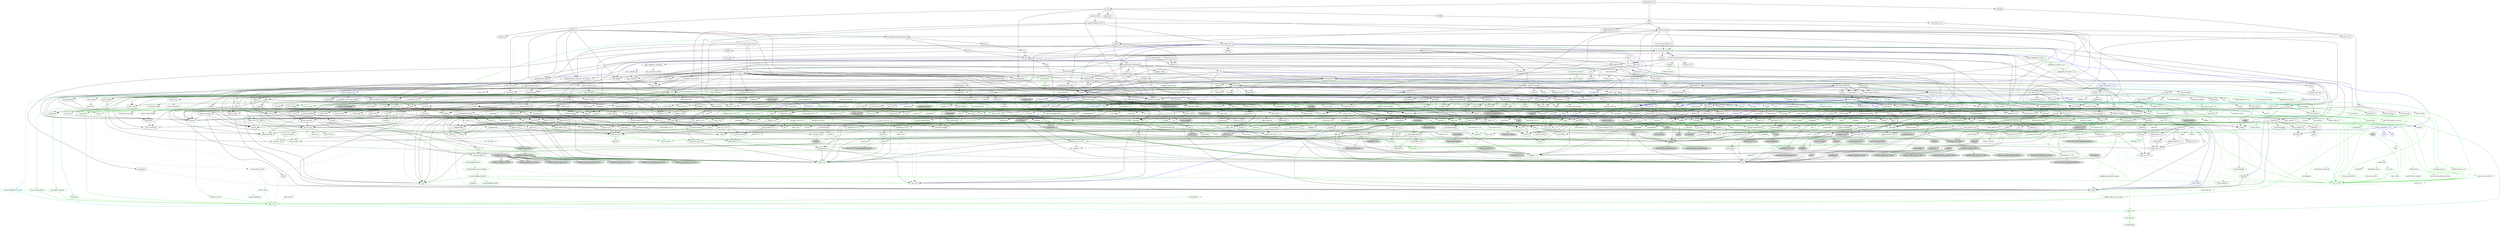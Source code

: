 digraph {
    0 [ label = "catalyst-toolbox" shape = box]
    1 [ label = "chain-addr" shape = box]
    2 [ label = "chain-core" shape = box]
    3 [ label = "chain-ser" shape = box]
    4 [ label = "chain-crypto" shape = box]
    5 [ label = "typed-bytes" shape = box]
    6 [ label = "chain-impl-mockchain" shape = box]
    7 [ label = "cardano-legacy-address" shape = box]
    8 [ label = "chain-time" shape = box]
    9 [ label = "chain-vote" shape = box]
    10 [ label = "imhamt" shape = box]
    11 [ label = "sparse-array" shape = box]
    12 [ label = "chain-storage" shape = box]
    13 [ label = "jcli" shape = box]
    14 [ label = "jormungandr-lib" shape = box]
    15 [ label = "jormungandr-automation" shape = box]
    16 [ label = "jortestkit" shape = box]
    17 [ label = "jormungandr-integration-tests" shape = box]
    18 [ label = "hersir" shape = box]
    19 [ label = "thor" shape = box]
    20 [ label = "loki" shape = box]
    21 [ label = "mjolnir" shape = box]
    22 [ label = "snapshot-lib" shape = box]
    23 [ label = "symmetric-cipher" shape = box]
    24 [ label = "vit-servicing-station-lib" shape = box]
    25 [ label = "event-db" shape = box]
    26 [ label = "vit-servicing-station-tests" shape = box]
    27 [ label = "wallet" shape = box]
    28 [ label = "chain-path-derivation" shape = box]
    29 [ label = "hdkeygen" shape = box]
    30 [ label = "chain-network" shape = box]
    31 [ label = "jormungandrwallet" shape = box]
    32 [ label = "wallet-core" shape = box]
    33 [ label = "wallet-wasm-js" shape = box]
    34 [ label = "jormungandr" shape = box]
    35 [ label = "explorer" shape = box]
    36 [ label = "settings" shape = box]
    37 [ label = "blockchain" shape = box]
    38 [ label = "vit-servicing-station-cli" shape = box]
    39 [ label = "vit-servicing-station-server" shape = box]
    40 [ label = "iapyx" shape = box]
    41 [ label = "valgrind" shape = box]
    42 [ label = "vitup" shape = box]
    43 [ label = "mainnet-lib" shape = box]
    44 [ label = "mainnet-tools" shape = box]
    45 [ label = "scheduler-service-lib" shape = box]
    46 [ label = "signals-handler" shape = box]
    47 [ label = "snapshot-trigger-service" shape = box]
    48 [ label = "voting_tools_rs" shape = box]
    49 [ label = "integration-tests" shape = box]
    50 [ label = "cat-data-service" shape = box]
    51 [ label = "tally" shape = box]
    52 [ label = "assert_cmd" ]
    53 [ label = "assert_fs" ]
    54 [ label = "bech32 0.8.1" ]
    55 [ label = "clap 4.3.0" ]
    56 [ label = "color-eyre" ]
    57 [ label = "csv" ]
    58 [ label = "fraction" ]
    59 [ label = "futures" ]
    60 [ label = "gag" ]
    61 [ label = "governor" ]
    62 [ label = "graphql_client" ]
    63 [ label = "hex" ]
    64 [ label = "image" ]
    65 [ label = "itertools" color = darkgreen]
    66 [ label = "once_cell" color = darkgreen]
    67 [ label = "predicates 2.1.5" ]
    68 [ label = "proptest" ]
    69 [ label = "qrcode" ]
    70 [ label = "quircs" ]
    71 [ label = "rand 0.8.5" color = darkgreen]
    72 [ label = "rand_chacha 0.3.1" color = darkgreen]
    73 [ label = "rayon" ]
    74 [ label = "regex" color = darkgreen]
    75 [ label = "reqwest" ]
    76 [ label = "rust_decimal" color = darkgreen]
    77 [ label = "rust_decimal_macros" color = green3]
    78 [ label = "serde" color = darkgreen]
    79 [ label = "serde_json" color = darkgreen]
    80 [ label = "serde_test" ]
    81 [ label = "serde_yaml" ]
    82 [ label = "sscanf" ]
    83 [ label = "test-strategy" color = green3]
    84 [ label = "thiserror" color = darkgreen]
    85 [ label = "time 0.3.21" color = darkgreen]
    86 [ label = "tokio" color = darkgreen]
    87 [ label = "tracing" color = darkgreen]
    88 [ label = "tracing-subscriber" ]
    89 [ label = "url" color = darkgreen]
    90 [ label = "versionisator" color = green3]
    91 [ label = "cryptoxide 0.4.4" ]
    92 [ label = "quickcheck" ]
    93 [ label = "curve25519-dalek-ng" ]
    94 [ label = "ed25519-bip32 0.4.1" ]
    95 [ label = "ed25519-dalek" ]
    96 [ label = "generic-array" color = darkgreen]
    97 [ label = "rand_core 0.6.4" color = darkgreen]
    98 [ label = "sha2 0.10.6" color = darkgreen]
    99 [ label = "smoke" color = blue]
    100 [ label = "lazy_static" color = darkgreen]
    101 [ label = "quickcheck_macros" color = green3]
    102 [ label = "strum" ]
    103 [ label = "strum_macros" color = green3]
    104 [ label = "tempfile" color = darkgreen]
    105 [ label = "cbor_event" ]
    106 [ label = "base64 0.21.2" color = darkgreen]
    107 [ label = "cfg-if 1.0.0" color = darkgreen]
    108 [ label = "const_format" ]
    109 [ label = "criterion" ]
    110 [ label = "rustc_version" color = green3]
    111 [ label = "trybuild" color = blue]
    112 [ label = "data-pile" ]
    113 [ label = "sled" ]
    114 [ label = "base64 0.13.1" ]
    115 [ label = "bincode" ]
    116 [ label = "bytes" color = darkgreen]
    117 [ label = "clap_complete" ]
    118 [ label = "gtmpl" ]
    119 [ label = "rand 0.7.3" ]
    120 [ label = "rpassword" ]
    121 [ label = "serde_derive" color = green3]
    122 [ label = "http" ]
    123 [ label = "humantime" ]
    124 [ label = "parity-multiaddr" ]
    125 [ label = "serde_with" ]
    126 [ label = "bytesize" ]
    127 [ label = "custom_debug" ]
    128 [ label = "flate2" ]
    129 [ label = "fs_extra" ]
    130 [ label = "json" ]
    131 [ label = "keynesis" ]
    132 [ label = "log" color = darkgreen]
    133 [ label = "netstat2" ]
    134 [ label = "os_info" ]
    135 [ label = "poldercast" ]
    136 [ label = "prost 0.9.0" color = darkgreen]
    137 [ label = "semver" color = darkgreen]
    138 [ label = "sysinfo" ]
    139 [ label = "tar" ]
    140 [ label = "tokio-stream" ]
    141 [ label = "tonic 0.6.2" ]
    142 [ label = "tonic-build 0.6.2" color = green3]
    143 [ label = "warp" ]
    144 [ label = "zip" ]
    145 [ label = "console" ]
    146 [ label = "dialoguer" ]
    147 [ label = "indicatif" ]
    148 [ label = "sha-1" ]
    149 [ label = "sha2 0.9.9" ]
    150 [ label = "bech32 0.7.3" ]
    151 [ label = "rstest" color = green3]
    152 [ label = "yaml-rust" ]
    153 [ label = "ctrlc" ]
    154 [ label = "slave-pool" ]
    155 [ label = "cocoon" ]
    156 [ label = "dirs" ]
    157 [ label = "zeroize" ]
    158 [ label = "async-trait" color = green3]
    159 [ label = "diesel 1.4.8" color = darkgreen]
    160 [ label = "diesel_migrations 1.4.0" ]
    161 [ label = "dotenv" ]
    162 [ label = "http-zipkin" ]
    163 [ label = "notify" ]
    164 [ label = "pretty_assertions 1.3.0" color = blue]
    165 [ label = "r2d2" color = darkgreen]
    166 [ label = "simplelog 0.8.0" ]
    167 [ label = "tracing-futures" ]
    168 [ label = "bb8" ]
    169 [ label = "bb8-postgres" ]
    170 [ label = "chrono" color = darkgreen]
    171 [ label = "dotenvy" ]
    172 [ label = "tokio-postgres" color = darkgreen]
    173 [ label = "cfg-if 0.1.10" ]
    174 [ label = "dyn-clone" color = darkgreen]
    175 [ label = "fake" ]
    176 [ label = "hyper" ]
    177 [ label = "postgres" color = darkgreen]
    178 [ label = "pretty_assertions 0.6.1" ]
    179 [ label = "rand_core 0.5.1" ]
    180 [ label = "refinery" ]
    181 [ label = "hashlink" ]
    182 [ label = "paste" color = blue]
    183 [ label = "http-body" ]
    184 [ label = "pin-project" ]
    185 [ label = "clear_on_drop" ]
    186 [ label = "console_error_panic_hook" ]
    187 [ label = "getrandom 0.2.9" color = darkgreen]
    188 [ label = "js-sys" color = darkgreen]
    189 [ label = "wasm-bindgen" color = darkgreen]
    190 [ label = "wasm-bindgen-test" color = blue]
    191 [ label = "web-sys" ]
    192 [ label = "arc-swap" ]
    193 [ label = "enum-as-inner" color = green3]
    194 [ label = "jsonrpsee-core" ]
    195 [ label = "jsonrpsee-http-server" ]
    196 [ label = "libc" color = darkgreen]
    197 [ label = "linked-hash-map" ]
    198 [ label = "local-ip-address" ]
    199 [ label = "lru" ]
    200 [ label = "nix 0.25.1" style = filled, fillcolor = lightgrey]
    201 [ label = "opentelemetry" ]
    202 [ label = "opentelemetry-otlp" ]
    203 [ label = "opentelemetry-semantic-conventions" ]
    204 [ label = "tokio-util 0.6.10" ]
    205 [ label = "tracing-appender" ]
    206 [ label = "tracing-opentelemetry" ]
    207 [ label = "trust-dns-resolver" ]
    208 [ label = "anyhow" color = darkgreen]
    209 [ label = "async-graphql" ]
    210 [ label = "async-graphql-warp" ]
    211 [ label = "futures-channel" color = darkgreen]
    212 [ label = "futures-util" color = darkgreen]
    213 [ label = "ed25519-bip32 0.3.2" ]
    214 [ label = "prettytable-rs" ]
    215 [ label = "warp-reverse-proxy" ]
    216 [ label = "diffy" ]
    217 [ label = "glob" ]
    218 [ label = "path-slash" ]
    219 [ label = "rustls 0.20.8" ]
    220 [ label = "rustls-pemfile" ]
    221 [ label = "tempdir" ]
    222 [ label = "tokio-rustls 0.23.4" ]
    223 [ label = "uuid 0.8.2" ]
    224 [ label = "walkdir" color = darkgreen]
    225 [ label = "cardano-serialization-lib" ]
    226 [ label = "pharos" ]
    227 [ label = "job_scheduler_ng" ]
    228 [ label = "num-traits" color = darkgreen]
    229 [ label = "uuid 1.3.3" color = darkgreen]
    230 [ label = "bigdecimal" ]
    231 [ label = "blake2" ]
    232 [ label = "bytekind" ]
    233 [ label = "cddl" ]
    234 [ label = "ciborium" ]
    235 [ label = "dashmap" ]
    236 [ label = "diesel 2.1.0" ]
    237 [ label = "diesel-derive-enum" color = green3]
    238 [ label = "diesel_migrations 2.1.0" color = blue]
    239 [ label = "insta" color = blue]
    240 [ label = "microtype" ]
    241 [ label = "nonempty" ]
    242 [ label = "rand 0.6.5" ]
    243 [ label = "rand_core 0.4.2" ]
    244 [ label = "scheduled-thread-pool" color = darkgreen]
    245 [ label = "serial_test" color = blue]
    246 [ label = "tracing-test" color = blue]
    247 [ label = "validity" ]
    248 [ label = "libmath" ]
    249 [ label = "rand_chacha 0.2.2" ]
    250 [ label = "axum" ]
    251 [ label = "tower" ]
    252 [ label = "clap_complete_command" ]
    253 [ label = "anstyle" ]
    254 [ label = "bstr" ]
    255 [ label = "doc-comment" ]
    256 [ label = "predicates 3.0.3" ]
    257 [ label = "predicates-core" ]
    258 [ label = "predicates-tree" ]
    259 [ label = "wait-timeout" ]
    260 [ label = "globwalk" ]
    261 [ label = "clap_builder" ]
    262 [ label = "clap_derive 4.3.0" color = green3, style = dashed]
    263 [ label = "backtrace" ]
    264 [ label = "color-spantrace" style = dashed]
    265 [ label = "eyre" ]
    266 [ label = "indenter" ]
    267 [ label = "owo-colors" ]
    268 [ label = "tracing-error" style = dashed]
    269 [ label = "csv-core" ]
    270 [ label = "itoa" color = darkgreen]
    271 [ label = "ryu" color = darkgreen]
    272 [ label = "num" ]
    273 [ label = "futures-core" color = darkgreen]
    274 [ label = "futures-executor" ]
    275 [ label = "futures-io" color = darkgreen]
    276 [ label = "futures-sink" color = darkgreen]
    277 [ label = "futures-task" color = darkgreen]
    278 [ label = "filedescriptor" ]
    279 [ label = "futures-timer" style = dashed]
    280 [ label = "no-std-compat" ]
    281 [ label = "nonzero_ext" ]
    282 [ label = "parking_lot 0.12.1" color = darkgreen]
    283 [ label = "smallvec" color = darkgreen]
    284 [ label = "graphql_query_derive" color = green3, style = dashed]
    285 [ label = "bytemuck" ]
    286 [ label = "byteorder" color = darkgreen]
    287 [ label = "color_quant" ]
    288 [ label = "gif" style = dashed]
    289 [ label = "jpeg-decoder" style = dashed]
    290 [ label = "num-iter" ]
    291 [ label = "num-rational 0.3.2" ]
    292 [ label = "png" style = dashed]
    293 [ label = "scoped_threadpool" style = dashed]
    294 [ label = "tiff" style = dashed]
    295 [ label = "either" color = darkgreen]
    296 [ label = "difflib" style = dashed]
    297 [ label = "float-cmp" style = dashed]
    298 [ label = "normalize-line-endings" style = dashed]
    299 [ label = "bit-set" style = dashed]
    300 [ label = "bitflags 1.3.2" color = darkgreen]
    301 [ label = "rand_xorshift 0.3.0" ]
    302 [ label = "regex-syntax 0.6.29" color = darkgreen]
    303 [ label = "rusty-fork" style = dashed]
    304 [ label = "unarray" ]
    305 [ label = "checked_int_cast" ]
    306 [ label = "num-derive" color = green3]
    307 [ label = "ppv-lite86" color = darkgreen]
    308 [ label = "rayon-core" ]
    309 [ label = "aho-corasick 1.0.1" color = darkgreen, style = dashed]
    310 [ label = "memchr" color = darkgreen]
    311 [ label = "regex-syntax 0.7.2" color = darkgreen]
    312 [ label = "encoding_rs" ]
    313 [ label = "h2" ]
    314 [ label = "hyper-rustls" style = "dashed,filled", fillcolor = lightgrey]
    315 [ label = "ipnet" ]
    316 [ label = "mime" ]
    317 [ label = "percent-encoding" color = darkgreen]
    318 [ label = "pin-project-lite" color = darkgreen]
    319 [ label = "rustls 0.21.1" style = "dashed,filled", fillcolor = lightgrey]
    320 [ label = "serde_urlencoded" ]
    321 [ label = "tokio-rustls 0.24.0" style = "dashed,filled", fillcolor = lightgrey]
    322 [ label = "tower-service" ]
    323 [ label = "wasm-bindgen-futures" ]
    324 [ label = "webpki-roots" style = "dashed,filled", fillcolor = lightgrey]
    325 [ label = "winreg" style = filled, fillcolor = lightgrey]
    326 [ label = "arrayvec 0.7.2" color = darkgreen]
    327 [ label = "borsh" color = darkgreen, style = dashed]
    328 [ label = "bytecheck" color = darkgreen, style = dashed]
    329 [ label = "rkyv" color = darkgreen, style = dashed]
    330 [ label = "quote" color = green3]
    331 [ label = "indexmap" color = darkgreen]
    332 [ label = "sscanf_macro" color = green3]
    333 [ label = "proc-macro2" color = green3]
    334 [ label = "structmeta" color = green3]
    335 [ label = "syn 1.0.109" color = green3]
    336 [ label = "thiserror-impl" color = green3]
    337 [ label = "num_threads" color = darkgreen, style = "dashed,filled", fillcolor = lightgrey]
    338 [ label = "time-core" color = darkgreen]
    339 [ label = "time-macros" color = green3, style = dashed]
    340 [ label = "autocfg 1.1.0" color = green3]
    341 [ label = "mio" color = darkgreen]
    342 [ label = "num_cpus" color = darkgreen]
    343 [ label = "signal-hook-registry" color = darkgreen, style = "dashed,filled", fillcolor = lightgrey]
    344 [ label = "socket2 0.4.9" color = darkgreen, style = dashed]
    345 [ label = "tokio-macros" color = green3, style = dashed]
    346 [ label = "windows-sys 0.48.0" color = darkgreen, style = filled, fillcolor = lightgrey]
    347 [ label = "tracing-attributes" color = green3, style = dashed]
    348 [ label = "tracing-core" color = darkgreen]
    349 [ label = "matchers" style = dashed]
    350 [ label = "nu-ansi-term" style = dashed]
    351 [ label = "sharded-slab" style = dashed]
    352 [ label = "thread_local" ]
    353 [ label = "tracing-log" style = dashed]
    354 [ label = "tracing-serde" style = dashed]
    355 [ label = "form_urlencoded" color = darkgreen]
    356 [ label = "idna 0.3.0" color = darkgreen]
    357 [ label = "platforms" color = green3]
    358 [ label = "env_logger" style = dashed]
    359 [ label = "digest 0.9.0" ]
    360 [ label = "subtle-ng" ]
    361 [ label = "curve25519-dalek" ]
    362 [ label = "ed25519" ]
    363 [ label = "typenum" color = darkgreen]
    364 [ label = "version_check" color = green3]
    365 [ label = "cpufeatures" color = darkgreen, style = filled, fillcolor = lightgrey]
    366 [ label = "digest 0.10.7" color = darkgreen]
    367 [ label = "heck 0.4.1" color = green3]
    368 [ label = "rustversion" color = red]
    369 [ label = "fastrand" color = darkgreen]
    370 [ label = "redox_syscall 0.3.5" color = darkgreen, style = filled, fillcolor = lightgrey]
    371 [ label = "rustix" color = darkgreen, style = filled, fillcolor = lightgrey]
    372 [ label = "windows-sys 0.45.0" color = darkgreen, style = filled, fillcolor = lightgrey]
    373 [ label = "const_format_proc_macros" color = green3]
    374 [ label = "atty" ]
    375 [ label = "cast" ]
    376 [ label = "clap 2.34.0" ]
    377 [ label = "criterion-plot" ]
    378 [ label = "oorandom" ]
    379 [ label = "plotters" ]
    380 [ label = "serde_cbor" ]
    381 [ label = "tinytemplate" ]
    382 [ label = "basic-toml" color = blue]
    383 [ label = "termcolor" ]
    384 [ label = "memmap2" ]
    385 [ label = "crc32fast" ]
    386 [ label = "crossbeam-epoch" ]
    387 [ label = "crossbeam-utils" ]
    388 [ label = "fs2" style = filled, fillcolor = lightgrey]
    389 [ label = "fxhash" ]
    390 [ label = "parking_lot 0.11.2" ]
    391 [ label = "gtmpl_value" ]
    392 [ label = "getrandom 0.1.16" style = dashed]
    393 [ label = "rand_hc 0.2.0" style = filled, fillcolor = lightgrey]
    394 [ label = "winapi" color = darkgreen, style = filled, fillcolor = lightgrey]
    395 [ label = "syn 2.0.18" color = green3]
    396 [ label = "fnv" color = darkgreen]
    397 [ label = "arrayref" ]
    398 [ label = "bs58" ]
    399 [ label = "data-encoding" ]
    400 [ label = "multihash" ]
    401 [ label = "static_assertions" ]
    402 [ label = "unsigned-varint 0.7.1" ]
    403 [ label = "serde_with_macros" color = green3, style = dashed]
    404 [ label = "custom_debug_derive" color = green3]
    405 [ label = "miniz_oxide 0.7.1" ]
    406 [ label = "cryptoxide 0.3.6" ]
    407 [ label = "prost-derive 0.9.0" color = green3, style = dashed]
    408 [ label = "core-foundation-sys" color = darkgreen, style = filled, fillcolor = lightgrey]
    409 [ label = "ntapi" style = filled, fillcolor = lightgrey]
    410 [ label = "filetime" ]
    411 [ label = "xattr" style = "dashed,filled", fillcolor = lightgrey]
    412 [ label = "tokio-util 0.7.8" color = darkgreen]
    413 [ label = "async-stream" ]
    414 [ label = "hyper-timeout" style = dashed]
    415 [ label = "tower-layer" ]
    416 [ label = "prost-build 0.9.0" color = green3, style = dashed]
    417 [ label = "headers" ]
    418 [ label = "mime_guess" ]
    419 [ label = "multer" ]
    420 [ label = "scoped-tls" ]
    421 [ label = "tokio-tungstenite" style = dashed]
    422 [ label = "aes 0.8.2" style = dashed]
    423 [ label = "bzip2" style = dashed]
    424 [ label = "constant_time_eq" style = dashed]
    425 [ label = "hmac 0.12.1" color = darkgreen]
    426 [ label = "pbkdf2 0.11.0" style = dashed]
    427 [ label = "sha1" ]
    428 [ label = "zstd" style = dashed]
    429 [ label = "encode_unicode 0.3.6" style = filled, fillcolor = lightgrey]
    430 [ label = "unicode-width" ]
    431 [ label = "shell-words" ]
    432 [ label = "number_prefix" ]
    433 [ label = "block-buffer 0.9.0" ]
    434 [ label = "opaque-debug" ]
    435 [ label = "nix 0.26.2" style = filled, fillcolor = lightgrey]
    436 [ label = "crossbeam-channel" ]
    437 [ label = "aes-gcm" ]
    438 [ label = "chacha20poly1305" ]
    439 [ label = "hmac 0.11.0" ]
    440 [ label = "pbkdf2 0.9.0" ]
    441 [ label = "dirs-sys" ]
    442 [ label = "zeroize_derive" color = green3, style = dashed]
    443 [ label = "diesel_derives 1.4.1" color = green3]
    444 [ label = "pq-sys" color = darkgreen, style = dashed]
    445 [ label = "migrations_internals 1.4.1" color = darkgreen]
    446 [ label = "migrations_macros 1.4.2" color = green3]
    447 [ label = "zipkin" ]
    448 [ label = "fsevent-sys" style = "dashed,filled", fillcolor = lightgrey]
    449 [ label = "inotify" style = filled, fillcolor = lightgrey]
    450 [ label = "kqueue" style = filled, fillcolor = lightgrey]
    451 [ label = "ctor" color = green3, style = filled, fillcolor = lightgrey]
    452 [ label = "diff" color = blue]
    453 [ label = "output_vt100" style = filled, fillcolor = lightgrey]
    454 [ label = "yansi" color = blue]
    455 [ label = "android-tzdata" color = darkgreen, style = filled, fillcolor = lightgrey]
    456 [ label = "iana-time-zone" color = darkgreen, style = "dashed,filled", fillcolor = lightgrey]
    457 [ label = "time 0.1.45" color = darkgreen, style = dashed]
    458 [ label = "fallible-iterator" color = darkgreen]
    459 [ label = "phf" color = darkgreen]
    460 [ label = "postgres-protocol" color = darkgreen]
    461 [ label = "postgres-types" color = darkgreen]
    462 [ label = "socket2 0.5.3" color = darkgreen]
    463 [ label = "unidecode" ]
    464 [ label = "httparse" ]
    465 [ label = "httpdate" ]
    466 [ label = "want" ]
    467 [ label = "ansi_term 0.11.0" ]
    468 [ label = "difference" ]
    469 [ label = "refinery-core" color = darkgreen]
    470 [ label = "refinery-macros" color = green3]
    471 [ label = "hashbrown 0.13.2" color = darkgreen]
    472 [ label = "paste-impl" color = turquoise3]
    473 [ label = "proc-macro-hack" color = turquoise3]
    474 [ label = "pin-project-internal" color = green3]
    475 [ label = "cc" color = green3]
    476 [ label = "wasi 0.11.0+wasi-snapshot-preview1" color = darkgreen, style = filled, fillcolor = lightgrey]
    477 [ label = "wasm-bindgen-macro" color = green3]
    478 [ label = "wasm-bindgen-test-macro" color = turquoise3]
    479 [ label = "beef" ]
    480 [ label = "jsonrpsee-types" ]
    481 [ label = "rustc-hash" style = dashed]
    482 [ label = "globset" ]
    483 [ label = "unicase" color = darkgreen]
    484 [ label = "neli" style = filled, fillcolor = lightgrey]
    485 [ label = "windows-sys 0.42.0" style = filled, fillcolor = lightgrey]
    486 [ label = "hashbrown 0.12.3" color = darkgreen]
    487 [ label = "memoffset 0.6.5" style = "dashed,filled", fillcolor = lightgrey]
    488 [ label = "pin-utils" color = darkgreen]
    489 [ label = "opentelemetry_api" ]
    490 [ label = "opentelemetry_sdk" ]
    491 [ label = "opentelemetry-proto" ]
    492 [ label = "prost 0.11.9" color = darkgreen, style = dashed]
    493 [ label = "tonic 0.8.3" style = dashed]
    494 [ label = "slab" color = darkgreen]
    495 [ label = "ipconfig" style = "dashed,filled", fillcolor = lightgrey]
    496 [ label = "lru-cache" ]
    497 [ label = "resolv-conf" style = dashed]
    498 [ label = "trust-dns-proto" ]
    499 [ label = "async-graphql-derive" color = green3]
    500 [ label = "async-graphql-parser" color = darkgreen]
    501 [ label = "async-graphql-value" color = darkgreen]
    502 [ label = "fast_chemail" style = dashed]
    503 [ label = "futures-macro" color = green3, style = dashed]
    504 [ label = "encode_unicode 1.0.0" ]
    505 [ label = "is-terminal" ]
    506 [ label = "term" ]
    507 [ label = "ansi_term 0.12.1" ]
    508 [ label = "ring" ]
    509 [ label = "sct" ]
    510 [ label = "webpki" ]
    511 [ label = "rand 0.4.6" ]
    512 [ label = "remove_dir_all" ]
    513 [ label = "same-file" color = darkgreen]
    514 [ label = "winapi-util" color = darkgreen, style = filled, fillcolor = lightgrey]
    515 [ label = "noop_proc_macro" color = green3, style = filled, fillcolor = lightgrey]
    516 [ label = "num-bigint" ]
    517 [ label = "num-integer" ]
    518 [ label = "rand_os" ]
    519 [ label = "schemars" color = darkgreen]
    520 [ label = "serde-wasm-bindgen" style = filled, fillcolor = lightgrey]
    521 [ label = "cron" ]
    522 [ label = "libm" color = darkgreen, style = dashed]
    523 [ label = "abnf_to_pest" ]
    524 [ label = "base16" ]
    525 [ label = "base64-url" style = dashed]
    526 [ label = "clap 3.2.25" style = dashed]
    527 [ label = "codespan-reporting" ]
    528 [ label = "crossterm" style = "dashed,filled", fillcolor = lightgrey]
    529 [ label = "displaydoc" color = green3]
    530 [ label = "hexf-parse" ]
    531 [ label = "lexical-core" ]
    532 [ label = "pest_meta" ]
    533 [ label = "pest_vm" ]
    534 [ label = "simplelog 0.11.2" ]
    535 [ label = "uriparse" style = dashed]
    536 [ label = "ciborium-io" ]
    537 [ label = "ciborium-ll" ]
    538 [ label = "lock_api" color = darkgreen]
    539 [ label = "parking_lot_core 0.9.7" color = darkgreen]
    540 [ label = "bitflags 2.3.1" style = dashed]
    541 [ label = "diesel_derives 2.1.0" color = green3]
    542 [ label = "migrations_internals 2.1.0" color = steelblue]
    543 [ label = "migrations_macros 2.1.0" color = turquoise3]
    544 [ label = "similar" color = blue]
    545 [ label = "microtype-macro" color = green3]
    546 [ label = "secrecy" style = dashed]
    547 [ label = "autocfg 0.1.8" color = green3]
    548 [ label = "rand_chacha 0.1.1" ]
    549 [ label = "rand_hc 0.1.0" ]
    550 [ label = "rand_isaac" ]
    551 [ label = "rand_jitter" ]
    552 [ label = "rand_pcg" ]
    553 [ label = "rand_xorshift 0.1.1" ]
    554 [ label = "serial_test_derive" color = turquoise3]
    555 [ label = "tracing-test-macro" color = turquoise3]
    556 [ label = "rand 0.3.23" ]
    557 [ label = "axum-core" ]
    558 [ label = "matchit" ]
    559 [ label = "serde_path_to_error" style = dashed]
    560 [ label = "sync_wrapper" ]
    561 [ label = "clap_complete_fig" style = dashed]
    562 [ label = "clap_complete_nushell" style = dashed]
    563 [ label = "regex-automata" style = dashed]
    564 [ label = "termtree" ]
    565 [ label = "ignore" ]
    566 [ label = "anstream" style = dashed]
    567 [ label = "clap_lex 0.5.0" ]
    568 [ label = "strsim" color = darkgreen, style = dashed]
    569 [ label = "addr2line" ]
    570 [ label = "miniz_oxide 0.6.2" ]
    571 [ label = "object" ]
    572 [ label = "rustc-demangle" ]
    573 [ label = "num-complex" ]
    574 [ label = "num-rational 0.4.1" ]
    575 [ label = "graphql_client_codegen" color = green3, style = dashed]
    576 [ label = "weezl" style = dashed]
    577 [ label = "deflate" style = dashed]
    578 [ label = "miniz_oxide 0.3.7" style = dashed]
    579 [ label = "miniz_oxide 0.4.4" style = dashed]
    580 [ label = "bit-vec" style = dashed]
    581 [ label = "quick-error" style = dashed]
    582 [ label = "crossbeam-deque" ]
    583 [ label = "rustls-webpki" style = "dashed,filled", fillcolor = lightgrey]
    584 [ label = "borsh-derive" color = green3, style = dashed]
    585 [ label = "bytecheck_derive" color = green3, style = dashed]
    586 [ label = "ptr_meta" color = darkgreen, style = dashed]
    587 [ label = "simdutf8" color = darkgreen, style = dashed]
    588 [ label = "bitvec" color = darkgreen, style = dashed]
    589 [ label = "rend" color = darkgreen, style = dashed]
    590 [ label = "rkyv_derive" color = green3, style = dashed]
    591 [ label = "seahash" color = darkgreen, style = dashed]
    592 [ label = "tinyvec" color = darkgreen]
    593 [ label = "unicode-ident" color = green3]
    594 [ label = "structmeta-derive" color = green3]
    595 [ label = "hermit-abi 0.2.6" color = darkgreen, style = filled, fillcolor = lightgrey]
    596 [ label = "windows-targets 0.48.0" color = darkgreen, style = filled, fillcolor = lightgrey]
    597 [ label = "valuable" color = darkgreen, style = "dashed,filled", fillcolor = lightgrey]
    598 [ label = "overload" style = dashed]
    599 [ label = "unicode-bidi" color = darkgreen]
    600 [ label = "unicode-normalization" color = darkgreen]
    601 [ label = "subtle" color = darkgreen]
    602 [ label = "signature" ]
    603 [ label = "block-buffer 0.10.4" color = darkgreen, style = dashed]
    604 [ label = "crypto-common" color = darkgreen]
    605 [ label = "instant" color = darkgreen]
    606 [ label = "errno" color = darkgreen, style = filled, fillcolor = lightgrey]
    607 [ label = "io-lifetimes" color = darkgreen]
    608 [ label = "linux-raw-sys" color = darkgreen, style = filled, fillcolor = lightgrey]
    609 [ label = "windows-targets 0.42.2" color = darkgreen, style = filled, fillcolor = lightgrey]
    610 [ label = "unicode-xid" color = green3]
    611 [ label = "hermit-abi 0.1.19" style = filled, fillcolor = lightgrey]
    612 [ label = "textwrap 0.11.0" ]
    613 [ label = "plotters-backend" ]
    614 [ label = "plotters-svg" style = dashed]
    615 [ label = "half" ]
    616 [ label = "memoffset 0.8.0" ]
    617 [ label = "scopeguard" color = darkgreen]
    618 [ label = "parking_lot_core 0.8.6" ]
    619 [ label = "wasi 0.9.0+wasi-snapshot-preview1" style = "dashed,filled", fillcolor = lightgrey]
    620 [ label = "winapi-i686-pc-windows-gnu" color = darkgreen, style = filled, fillcolor = lightgrey]
    621 [ label = "winapi-x86_64-pc-windows-gnu" color = darkgreen, style = filled, fillcolor = lightgrey]
    622 [ label = "multihash-derive" color = green3, style = dashed]
    623 [ label = "unsigned-varint 0.5.1" ]
    624 [ label = "darling 0.20.1" color = green3, style = dashed]
    625 [ label = "synstructure" color = green3]
    626 [ label = "adler" ]
    627 [ label = "redox_syscall 0.2.16" color = darkgreen, style = filled, fillcolor = lightgrey]
    628 [ label = "async-stream-impl" color = green3]
    629 [ label = "tokio-io-timeout" style = dashed]
    630 [ label = "heck 0.3.3" color = green3, style = dashed]
    631 [ label = "multimap" color = green3, style = dashed]
    632 [ label = "petgraph" color = green3, style = dashed]
    633 [ label = "prost-types 0.9.0" color = green3, style = dashed]
    634 [ label = "which" color = green3, style = dashed]
    635 [ label = "headers-core" ]
    636 [ label = "spin 0.9.8" ]
    637 [ label = "tungstenite" style = dashed]
    638 [ label = "cipher 0.4.4" ]
    639 [ label = "bzip2-sys" style = dashed]
    640 [ label = "password-hash" style = dashed]
    641 [ label = "zstd-safe" style = dashed]
    642 [ label = "aead 0.4.3" ]
    643 [ label = "aes 0.7.5" style = dashed]
    644 [ label = "cipher 0.3.0" ]
    645 [ label = "ctr" ]
    646 [ label = "ghash" ]
    647 [ label = "aead 0.5.2" ]
    648 [ label = "chacha20" ]
    649 [ label = "poly1305" ]
    650 [ label = "crypto-mac" ]
    651 [ label = "redox_users" style = filled, fillcolor = lightgrey]
    652 [ label = "vcpkg" color = green3, style = "dashed,filled", fillcolor = lightgrey]
    653 [ label = "lazycell" ]
    654 [ label = "zipkin-types" ]
    655 [ label = "inotify-sys" style = filled, fillcolor = lightgrey]
    656 [ label = "kqueue-sys" style = filled, fillcolor = lightgrey]
    657 [ label = "android_system_properties" color = darkgreen, style = "dashed,filled", fillcolor = lightgrey]
    658 [ label = "iana-time-zone-haiku" color = darkgreen, style = "dashed,filled", fillcolor = lightgrey]
    659 [ label = "windows" color = darkgreen, style = "dashed,filled", fillcolor = lightgrey]
    660 [ label = "wasi 0.10.0+wasi-snapshot-preview1" color = darkgreen, style = "dashed,filled", fillcolor = lightgrey]
    661 [ label = "phf_shared" color = darkgreen]
    662 [ label = "md-5" color = darkgreen]
    663 [ label = "stringprep" color = darkgreen]
    664 [ label = "try-lock" ]
    665 [ label = "siphasher" color = darkgreen]
    666 [ label = "toml 0.7.4" color = darkgreen]
    667 [ label = "ahash 0.8.3" color = darkgreen, style = dashed]
    668 [ label = "jobserver" color = green3, style = dashed]
    669 [ label = "wasm-bindgen-macro-support" color = green3]
    670 [ label = "aho-corasick 0.7.20" ]
    671 [ label = "windows_aarch64_gnullvm 0.42.2" color = darkgreen, style = filled, fillcolor = lightgrey]
    672 [ label = "windows_aarch64_msvc 0.42.2" color = darkgreen, style = filled, fillcolor = lightgrey]
    673 [ label = "windows_i686_gnu 0.42.2" color = darkgreen, style = filled, fillcolor = lightgrey]
    674 [ label = "windows_i686_msvc 0.42.2" color = darkgreen, style = filled, fillcolor = lightgrey]
    675 [ label = "windows_x86_64_gnu 0.42.2" color = darkgreen, style = filled, fillcolor = lightgrey]
    676 [ label = "windows_x86_64_gnullvm 0.42.2" color = darkgreen, style = filled, fillcolor = lightgrey]
    677 [ label = "windows_x86_64_msvc 0.42.2" color = darkgreen, style = filled, fillcolor = lightgrey]
    678 [ label = "ahash 0.7.6" color = darkgreen, style = dashed]
    679 [ label = "tonic-build 0.8.4" color = green3, style = dashed]
    680 [ label = "prost-derive 0.11.9" color = green3, style = dashed]
    681 [ label = "widestring" style = "dashed,filled", fillcolor = lightgrey]
    682 [ label = "hostname" style = dashed]
    683 [ label = "idna 0.2.3" ]
    684 [ label = "Inflector" color = green3]
    685 [ label = "darling 0.14.4" color = green3]
    686 [ label = "proc-macro-crate 1.3.1" color = green3]
    687 [ label = "pest" color = darkgreen]
    688 [ label = "ascii_utils" style = dashed]
    689 [ label = "hermit-abi 0.3.1" color = darkgreen, style = filled, fillcolor = lightgrey]
    690 [ label = "dirs-next" ]
    691 [ label = "spin 0.5.2" style = filled, fillcolor = lightgrey]
    692 [ label = "untrusted" ]
    693 [ label = "fuchsia-cprng" style = filled, fillcolor = lightgrey]
    694 [ label = "rand_core 0.3.1" ]
    695 [ label = "rdrand" style = filled, fillcolor = lightgrey]
    696 [ label = "cloudabi" style = filled, fillcolor = lightgrey]
    697 [ label = "schemars_derive" color = green3, style = dashed]
    698 [ label = "nom" ]
    699 [ label = "abnf" ]
    700 [ label = "pretty" ]
    701 [ label = "clap_derive 3.2.25" color = green3, style = dashed]
    702 [ label = "clap_lex 0.2.4" style = dashed]
    703 [ label = "textwrap 0.16.0" style = dashed]
    704 [ label = "crossterm_winapi" style = "dashed,filled", fillcolor = lightgrey]
    705 [ label = "signal-hook" style = "dashed,filled", fillcolor = lightgrey]
    706 [ label = "signal-hook-mio" style = "dashed,filled", fillcolor = lightgrey]
    707 [ label = "lexical-parse-float" style = dashed]
    708 [ label = "lexical-parse-integer" style = dashed]
    709 [ label = "lexical-util" ]
    710 [ label = "lexical-write-float" style = dashed]
    711 [ label = "lexical-write-integer" style = dashed]
    712 [ label = "diesel_table_macro_syntax" color = green3]
    713 [ label = "proc-macro-error" color = green3]
    714 [ label = "anstyle-parse" style = dashed]
    715 [ label = "anstyle-query" style = dashed]
    716 [ label = "anstyle-wincon" style = "dashed,filled", fillcolor = lightgrey]
    717 [ label = "colorchoice" style = dashed]
    718 [ label = "utf8parse" style = dashed]
    719 [ label = "gimli" ]
    720 [ label = "graphql-introspection-query" color = green3, style = dashed]
    721 [ label = "graphql-parser" color = green3, style = dashed]
    722 [ label = "adler32" style = dashed]
    723 [ label = "borsh-derive-internal" color = green3, style = dashed]
    724 [ label = "borsh-schema-derive-internal" color = green3, style = dashed]
    725 [ label = "proc-macro-crate 0.1.5" color = green3, style = dashed]
    726 [ label = "ptr_meta_derive" color = green3, style = dashed]
    727 [ label = "funty" color = darkgreen, style = dashed]
    728 [ label = "radium" color = darkgreen, style = dashed]
    729 [ label = "tap" color = darkgreen, style = dashed]
    730 [ label = "wyz" color = darkgreen, style = dashed]
    731 [ label = "tinyvec_macros" color = darkgreen, style = dashed]
    732 [ label = "windows_aarch64_gnullvm 0.48.0" color = darkgreen, style = filled, fillcolor = lightgrey]
    733 [ label = "windows_aarch64_msvc 0.48.0" color = darkgreen, style = filled, fillcolor = lightgrey]
    734 [ label = "windows_i686_gnu 0.48.0" color = darkgreen, style = filled, fillcolor = lightgrey]
    735 [ label = "windows_i686_msvc 0.48.0" color = darkgreen, style = filled, fillcolor = lightgrey]
    736 [ label = "windows_x86_64_gnu 0.48.0" color = darkgreen, style = filled, fillcolor = lightgrey]
    737 [ label = "windows_x86_64_gnullvm 0.48.0" color = darkgreen, style = filled, fillcolor = lightgrey]
    738 [ label = "windows_x86_64_msvc 0.48.0" color = darkgreen, style = filled, fillcolor = lightgrey]
    739 [ label = "errno-dragonfly" color = darkgreen, style = filled, fillcolor = lightgrey]
    740 [ label = "darling_core 0.20.1" color = green3, style = dashed]
    741 [ label = "darling_macro 0.20.1" color = green3, style = dashed]
    742 [ label = "unicode-segmentation" color = darkgreen]
    743 [ label = "fixedbitset" color = green3, style = dashed]
    744 [ label = "utf-8" style = dashed]
    745 [ label = "inout" ]
    746 [ label = "pkg-config" color = green3, style = dashed]
    747 [ label = "base64ct" style = dashed]
    748 [ label = "zstd-sys" style = dashed]
    749 [ label = "polyval" ]
    750 [ label = "universal-hash 0.5.1" ]
    751 [ label = "serde_spanned" color = darkgreen]
    752 [ label = "toml_datetime" color = darkgreen]
    753 [ label = "toml_edit" color = darkgreen]
    754 [ label = "wasm-bindgen-backend" color = green3]
    755 [ label = "wasm-bindgen-shared" color = green3]
    756 [ label = "prettyplease" color = green3, style = dashed]
    757 [ label = "prost-build 0.11.9" color = green3, style = dashed]
    758 [ label = "match_cfg" style = dashed]
    759 [ label = "matches" ]
    760 [ label = "darling_core 0.14.4" color = green3]
    761 [ label = "darling_macro 0.14.4" color = green3]
    762 [ label = "ucd-trie" color = darkgreen]
    763 [ label = "dirs-sys-next" ]
    764 [ label = "serde_derive_internals" color = green3, style = dashed]
    765 [ label = "minimal-lexical" ]
    766 [ label = "abnf-core" ]
    767 [ label = "arrayvec 0.5.2" ]
    768 [ label = "typed-arena" ]
    769 [ label = "os_str_bytes" style = dashed]
    770 [ label = "proc-macro-error-attr" color = green3]
    771 [ label = "combine" color = green3, style = dashed]
    772 [ label = "toml 0.5.11" color = green3, style = dashed]
    773 [ label = "ident_case" color = green3]
    774 [ label = "universal-hash 0.4.1" ]
    775 [ label = "winnow" color = darkgreen]
    776 [ label = "bumpalo" color = green3]
    777 [ label = "prost-types 0.11.9" color = green3, style = dashed]
    778 [ label = "ascii" color = green3, style = dashed]
    779 [ label = "unreachable" color = green3, style = dashed]
    780 [ label = "void" color = green3, style = dashed]
    0 -> 56 [ ]
    0 -> 60 [ ]
    0 -> 61 [ ]
    0 -> 17 [ ]
    0 -> 69 [ ]
    0 -> 70 [ ]
    0 -> 82 [ ]
    0 -> 23 [ ]
    0 -> 24 [ ]
    0 -> 27 [ ]
    1 -> 2 [ ]
    1 -> 4 [ ]
    1 -> 4 [ color = blue]
    2 -> 3 [ ]
    3 -> 84 [ ]
    4 -> 54 [ ]
    4 -> 93 [ ]
    4 -> 94 [ ]
    4 -> 95 [ ]
    4 -> 63 [ ]
    4 -> 68 [ style = dotted]
    4 -> 68 [ color = blue]
    4 -> 92 [ style = dotted]
    4 -> 92 [ color = blue]
    4 -> 73 [ ]
    4 -> 98 [ ]
    4 -> 99 [ color = blue]
    4 -> 83 [ color = green3, style = dotted]
    4 -> 83 [ color = turquoise3]
    4 -> 5 [ ]
    6 -> 7 [ ]
    6 -> 1 [ ]
    6 -> 1 [ color = blue]
    6 -> 8 [ ]
    6 -> 8 [ color = blue]
    6 -> 9 [ ]
    6 -> 10 [ ]
    6 -> 101 [ color = green3, style = dotted]
    6 -> 101 [ color = turquoise3]
    6 -> 11 [ ]
    6 -> 102 [ ]
    6 -> 87 [ ]
    7 -> 105 [ ]
    7 -> 94 [ ]
    8 -> 2 [ ]
    8 -> 68 [ style = dotted]
    8 -> 68 [ color = blue]
    8 -> 92 [ style = dotted]
    8 -> 92 [ color = blue]
    8 -> 83 [ color = green3, style = dotted]
    8 -> 83 [ color = turquoise3]
    9 -> 106 [ ]
    9 -> 2 [ ]
    9 -> 4 [ ]
    9 -> 108 [ ]
    9 -> 109 [ color = blue]
    10 -> 109 [ color = blue]
    10 -> 68 [ style = dotted]
    10 -> 68 [ color = blue]
    10 -> 110 [ color = green3]
    10 -> 83 [ color = green3, style = dotted]
    10 -> 83 [ color = turquoise3]
    10 -> 84 [ ]
    10 -> 111 [ color = blue]
    11 -> 68 [ color = blue]
    11 -> 83 [ color = turquoise3]
    12 -> 109 [ style = dotted]
    12 -> 112 [ ]
    12 -> 97 [ style = dotted]
    12 -> 97 [ color = blue]
    12 -> 113 [ ]
    12 -> 104 [ style = dotted]
    12 -> 104 [ color = blue]
    12 -> 84 [ ]
    13 -> 53 [ color = blue]
    13 -> 117 [ ]
    13 -> 118 [ ]
    13 -> 14 [ ]
    13 -> 67 [ color = blue]
    13 -> 75 [ ]
    13 -> 120 [ ]
    13 -> 90 [ color = green3]
    14 -> 115 [ color = blue]
    14 -> 6 [ ]
    14 -> 6 [ color = blue]
    14 -> 122 [ ]
    14 -> 123 [ ]
    14 -> 124 [ ]
    14 -> 125 [ ]
    14 -> 81 [ color = blue]
    15 -> 52 [ ]
    15 -> 12 [ ]
    15 -> 62 [ ]
    15 -> 13 [ ]
    15 -> 16 [ ]
    15 -> 130 [ ]
    15 -> 133 [ ]
    15 -> 135 [ ]
    15 -> 141 [ ]
    15 -> 142 [ color = green3]
    15 -> 88 [ ]
    16 -> 53 [ ]
    16 -> 54 [ ]
    16 -> 126 [ ]
    16 -> 57 [ ]
    16 -> 127 [ ]
    16 -> 146 [ ]
    16 -> 129 [ ]
    16 -> 63 [ ]
    16 -> 123 [ ]
    16 -> 147 [ ]
    16 -> 134 [ ]
    16 -> 67 [ ]
    16 -> 75 [ ]
    16 -> 137 [ ]
    16 -> 81 [ ]
    16 -> 148 [ ]
    16 -> 149 [ ]
    16 -> 138 [ ]
    16 -> 139 [ ]
    16 -> 143 [ ]
    16 -> 144 [ ]
    17 -> 150 [ ]
    17 -> 18 [ ]
    17 -> 21 [ ]
    17 -> 151 [ color = green3]
    18 -> 153 [ ]
    18 -> 154 [ ]
    18 -> 19 [ ]
    19 -> 155 [ ]
    19 -> 156 [ ]
    19 -> 15 [ ]
    20 -> 19 [ ]
    21 -> 20 [ ]
    22 -> 58 [ ]
    22 -> 14 [ ]
    22 -> 75 [ ]
    22 -> 77 [ color = green3]
    22 -> 80 [ style = dotted]
    22 -> 80 [ color = blue]
    23 -> 91 [ ]
    23 -> 71 [ ]
    23 -> 84 [ ]
    23 -> 157 [ ]
    24 -> 160 [ ]
    24 -> 161 [ ]
    24 -> 25 [ ]
    24 -> 162 [ ]
    24 -> 163 [ ]
    24 -> 164 [ color = blue]
    24 -> 166 [ ]
    24 -> 167 [ ]
    24 -> 88 [ ]
    24 -> 26 [ color = blue]
    25 -> 169 [ ]
    25 -> 171 [ ]
    25 -> 76 [ ]
    25 -> 84 [ ]
    26 -> 52 [ ]
    26 -> 173 [ ]
    26 -> 55 [ ]
    26 -> 174 [ ]
    26 -> 175 [ ]
    26 -> 16 [ ]
    26 -> 178 [ ]
    26 -> 180 [ ]
    26 -> 22 [ ]
    26 -> 24 [ ]
    27 -> 181 [ ]
    27 -> 29 [ ]
    27 -> 14 [ ]
    28 -> 182 [ color = blue]
    28 -> 92 [ color = blue]
    28 -> 101 [ color = turquoise3]
    28 -> 84 [ ]
    29 -> 7 [ ]
    29 -> 1 [ ]
    29 -> 28 [ ]
    30 -> 4 [ ]
    30 -> 59 [ ]
    30 -> 84 [ ]
    30 -> 141 [ ]
    30 -> 142 [ color = green3]
    31 -> 32 [ ]
    32 -> 150 [ ]
    32 -> 23 [ ]
    32 -> 27 [ ]
    33 -> 185 [ ]
    33 -> 32 [ ]
    33 -> 190 [ color = blue]
    34 -> 192 [ ]
    34 -> 30 [ ]
    34 -> 12 [ ]
    34 -> 55 [ ]
    34 -> 162 [ ]
    34 -> 14 [ ]
    34 -> 195 [ ]
    34 -> 198 [ ]
    34 -> 200 [ arrowType = empty, fillcolor = lightgrey]
    34 -> 202 [ ]
    34 -> 203 [ ]
    34 -> 135 [ ]
    34 -> 75 [ ]
    34 -> 205 [ ]
    34 -> 206 [ ]
    34 -> 207 [ ]
    34 -> 90 [ color = green3]
    34 -> 143 [ ]
    35 -> 210 [ ]
    35 -> 30 [ ]
    35 -> 162 [ ]
    35 -> 17 [ ]
    35 -> 202 [ ]
    35 -> 203 [ ]
    35 -> 205 [ ]
    35 -> 206 [ ]
    36 -> 113 [ ]
    36 -> 84 [ ]
    37 -> 6 [ ]
    37 -> 199 [ ]
    38 -> 24 [ ]
    39 -> 202 [ ]
    39 -> 203 [ ]
    39 -> 205 [ ]
    39 -> 206 [ ]
    39 -> 24 [ ]
    40 -> 0 [ ]
    40 -> 213 [ ]
    40 -> 214 [ ]
    40 -> 41 [ ]
    41 -> 15 [ ]
    41 -> 24 [ ]
    41 -> 32 [ ]
    41 -> 215 [ ]
    42 -> 216 [ ]
    42 -> 44 [ ]
    42 -> 218 [ ]
    42 -> 205 [ ]
    42 -> 223 [ ]
    42 -> 41 [ ]
    43 -> 225 [ ]
    43 -> 226 [ ]
    43 -> 22 [ ]
    43 -> 221 [ ]
    43 -> 19 [ ]
    44 -> 227 [ ]
    44 -> 214 [ ]
    44 -> 47 [ ]
    45 -> 170 [ ]
    45 -> 55 [ ]
    45 -> 59 [ ]
    45 -> 16 [ ]
    45 -> 229 [ ]
    46 -> 59 [ ]
    46 -> 86 [ ]
    47 -> 0 [ ]
    47 -> 45 [ ]
    47 -> 46 [ ]
    47 -> 48 [ ]
    48 -> 231 [ ]
    48 -> 232 [ ]
    48 -> 233 [ ]
    48 -> 56 [ ]
    48 -> 237 [ color = green3]
    48 -> 238 [ color = blue]
    48 -> 239 [ color = blue]
    48 -> 43 [ ]
    48 -> 240 [ ]
    48 -> 241 [ ]
    48 -> 242 [ ]
    48 -> 245 [ color = blue]
    48 -> 246 [ color = blue]
    48 -> 247 [ ]
    49 -> 40 [ ]
    49 -> 248 [ ]
    49 -> 42 [ ]
    50 -> 250 [ ]
    50 -> 55 [ ]
    50 -> 25 [ ]
    50 -> 88 [ ]
    51 -> 9 [ ]
    51 -> 252 [ ]
    51 -> 56 [ ]
    52 -> 254 [ ]
    52 -> 255 [ ]
    52 -> 256 [ ]
    52 -> 258 [ ]
    52 -> 259 [ ]
    53 -> 255 [ ]
    53 -> 260 [ ]
    53 -> 256 [ ]
    53 -> 258 [ ]
    53 -> 104 [ ]
    55 -> 261 [ ]
    55 -> 262 [ color = green3, style = dotted]
    56 -> 263 [ ]
    56 -> 264 [ style = dotted]
    56 -> 265 [ ]
    57 -> 269 [ ]
    57 -> 270 [ ]
    57 -> 271 [ ]
    57 -> 78 [ ]
    58 -> 100 [ style = dotted]
    58 -> 272 [ ]
    59 -> 274 [ style = dotted]
    60 -> 278 [ ]
    60 -> 104 [ ]
    61 -> 59 [ style = dotted]
    61 -> 279 [ style = dotted]
    61 -> 280 [ ]
    61 -> 281 [ ]
    61 -> 282 [ ]
    61 -> 71 [ style = dotted]
    62 -> 284 [ color = green3, style = dotted]
    64 -> 285 [ ]
    64 -> 288 [ style = dotted]
    64 -> 290 [ ]
    64 -> 291 [ ]
    64 -> 292 [ style = dotted]
    64 -> 293 [ style = dotted]
    64 -> 294 [ style = dotted]
    65 -> 295 [ color = darkgreen]
    67 -> 296 [ style = dotted]
    67 -> 297 [ style = dotted]
    67 -> 65 [ ]
    67 -> 298 [ style = dotted]
    67 -> 257 [ ]
    67 -> 74 [ style = dotted]
    68 -> 299 [ style = dotted]
    68 -> 286 [ ]
    68 -> 100 [ style = dotted]
    68 -> 228 [ ]
    68 -> 71 [ ]
    68 -> 301 [ ]
    68 -> 302 [ style = dotted]
    68 -> 303 [ style = dotted]
    68 -> 304 [ ]
    69 -> 305 [ ]
    69 -> 64 [ style = dotted]
    70 -> 306 [ color = green3]
    70 -> 228 [ ]
    70 -> 84 [ ]
    71 -> 72 [ color = darkgreen, style = dotted]
    72 -> 307 [ color = darkgreen]
    72 -> 97 [ color = darkgreen]
    73 -> 295 [ ]
    73 -> 308 [ ]
    74 -> 309 [ color = darkgreen, style = dotted]
    74 -> 311 [ color = darkgreen]
    75 -> 312 [ arrowType = empty, fillcolor = lightgrey]
    75 -> 314 [ arrowType = empty, fillcolor = lightgrey, style = dotted]
    75 -> 315 [ arrowType = empty, fillcolor = lightgrey]
    75 -> 316 [ arrowType = empty, fillcolor = lightgrey]
    75 -> 220 [ arrowType = empty, fillcolor = lightgrey, style = dotted]
    75 -> 79 [ style = dotted]
    75 -> 79 [ arrowType = empty, fillcolor = lightgrey]
    75 -> 320 [ ]
    75 -> 89 [ ]
    75 -> 323 [ arrowType = empty, fillcolor = lightgrey]
    75 -> 324 [ arrowType = empty, fillcolor = lightgrey, style = dotted]
    75 -> 325 [ arrowType = empty, fillcolor = lightgrey]
    76 -> 326 [ color = darkgreen]
    76 -> 327 [ color = darkgreen, style = dotted]
    76 -> 177 [ color = darkgreen, style = dotted]
    76 -> 329 [ color = darkgreen, style = dotted]
    77 -> 76 [ color = green3]
    78 -> 121 [ color = green3, style = dotted]
    79 -> 270 [ color = darkgreen]
    79 -> 271 [ color = darkgreen]
    79 -> 78 [ color = darkgreen]
    80 -> 78 [ ]
    81 -> 331 [ ]
    81 -> 271 [ ]
    81 -> 152 [ ]
    82 -> 108 [ ]
    82 -> 100 [ ]
    82 -> 74 [ ]
    82 -> 332 [ color = green3]
    83 -> 334 [ color = green3]
    84 -> 336 [ color = green3]
    85 -> 270 [ color = darkgreen, style = dotted]
    85 -> 337 [ color = darkgreen, arrowType = empty, fillcolor = lightgrey, style = dotted]
    85 -> 78 [ color = darkgreen, style = dotted]
    85 -> 339 [ color = green3, style = dotted]
    86 -> 116 [ color = darkgreen, style = dotted]
    86 -> 341 [ color = darkgreen, style = dotted]
    86 -> 342 [ color = darkgreen, style = dotted]
    86 -> 282 [ color = darkgreen, style = dotted]
    86 -> 318 [ color = darkgreen]
    86 -> 343 [ color = darkgreen, arrowType = empty, fillcolor = lightgrey, style = dotted]
    86 -> 344 [ color = darkgreen, arrowType = empty, fillcolor = lightgrey, style = dotted]
    86 -> 345 [ color = green3, style = dotted]
    87 -> 107 [ color = darkgreen]
    87 -> 132 [ color = darkgreen, style = dotted]
    87 -> 318 [ color = darkgreen]
    87 -> 347 [ color = green3, style = dotted]
    87 -> 348 [ color = darkgreen]
    88 -> 349 [ style = dotted]
    88 -> 350 [ style = dotted]
    88 -> 74 [ style = dotted]
    88 -> 79 [ style = dotted]
    88 -> 351 [ style = dotted]
    88 -> 283 [ style = dotted]
    88 -> 352 [ style = dotted]
    88 -> 85 [ style = dotted]
    88 -> 87 [ style = dotted]
    88 -> 353 [ style = dotted]
    88 -> 354 [ style = dotted]
    89 -> 355 [ color = darkgreen]
    89 -> 356 [ color = darkgreen]
    89 -> 78 [ color = darkgreen, style = dotted]
    90 -> 357 [ color = green3]
    92 -> 358 [ style = dotted]
    92 -> 119 [ ]
    93 -> 286 [ ]
    93 -> 359 [ ]
    93 -> 97 [ ]
    93 -> 360 [ ]
    93 -> 157 [ ]
    94 -> 91 [ ]
    95 -> 361 [ ]
    95 -> 362 [ ]
    95 -> 119 [ style = dotted]
    95 -> 78 [ style = dotted]
    95 -> 149 [ ]
    96 -> 363 [ color = darkgreen]
    96 -> 364 [ color = green3]
    97 -> 187 [ color = darkgreen, style = dotted]
    98 -> 365 [ color = darkgreen, arrowType = empty, fillcolor = lightgrey]
    98 -> 366 [ color = darkgreen]
    101 -> 335 [ color = green3]
    102 -> 103 [ color = green3, style = dotted]
    103 -> 367 [ color = green3]
    103 -> 368 [ color = green3]
    103 -> 335 [ color = green3]
    104 -> 369 [ color = darkgreen]
    104 -> 370 [ color = darkgreen, arrowType = empty, fillcolor = lightgrey]
    104 -> 371 [ color = darkgreen, arrowType = empty, fillcolor = lightgrey]
    104 -> 372 [ color = darkgreen, arrowType = empty, fillcolor = lightgrey]
    108 -> 373 [ color = green3]
    109 -> 374 [ ]
    109 -> 376 [ ]
    109 -> 377 [ ]
    109 -> 57 [ ]
    109 -> 59 [ style = dotted]
    109 -> 100 [ ]
    109 -> 378 [ ]
    109 -> 379 [ ]
    109 -> 73 [ ]
    109 -> 74 [ ]
    109 -> 380 [ ]
    109 -> 381 [ ]
    109 -> 86 [ style = dotted]
    109 -> 224 [ ]
    110 -> 137 [ color = green3]
    111 -> 382 [ color = blue]
    111 -> 217 [ color = blue]
    111 -> 66 [ color = blue]
    111 -> 79 [ color = blue]
    111 -> 383 [ color = blue]
    112 -> 384 [ ]
    113 -> 385 [ ]
    113 -> 386 [ ]
    113 -> 388 [ arrowType = empty, fillcolor = lightgrey]
    113 -> 389 [ ]
    113 -> 132 [ ]
    113 -> 390 [ ]
    115 -> 78 [ ]
    116 -> 78 [ color = darkgreen, style = dotted]
    117 -> 55 [ ]
    118 -> 391 [ ]
    118 -> 65 [ ]
    118 -> 100 [ ]
    118 -> 317 [ ]
    119 -> 249 [ arrowType = empty, fillcolor = lightgrey]
    119 -> 393 [ arrowType = empty, fillcolor = lightgrey]
    120 -> 196 [ arrowType = empty, fillcolor = lightgrey]
    120 -> 79 [ ]
    120 -> 394 [ arrowType = empty, fillcolor = lightgrey]
    121 -> 395 [ color = green3]
    122 -> 116 [ ]
    122 -> 396 [ ]
    122 -> 270 [ ]
    124 -> 397 [ ]
    124 -> 398 [ ]
    124 -> 286 [ ]
    124 -> 399 [ ]
    124 -> 400 [ ]
    124 -> 401 [ ]
    124 -> 402 [ ]
    124 -> 89 [ style = dotted]
    125 -> 114 [ style = dotted]
    125 -> 170 [ style = dotted]
    125 -> 63 [ style = dotted]
    125 -> 331 [ style = dotted]
    125 -> 79 [ style = dotted]
    125 -> 403 [ color = green3, style = dotted]
    125 -> 85 [ style = dotted]
    127 -> 404 [ color = green3]
    128 -> 385 [ ]
    128 -> 405 [ style = dotted]
    128 -> 405 [ arrowType = empty, fillcolor = lightgrey]
    131 -> 406 [ ]
    131 -> 63 [ ]
    131 -> 72 [ ]
    131 -> 84 [ ]
    132 -> 78 [ color = darkgreen, style = dotted]
    133 -> 300 [ ]
    133 -> 286 [ arrowType = empty, fillcolor = lightgrey]
    133 -> 196 [ ]
    133 -> 306 [ color = green3, arrowType = empty, fillcolor = lightgrey]
    133 -> 228 [ arrowType = empty, fillcolor = lightgrey]
    133 -> 84 [ ]
    134 -> 132 [ ]
    134 -> 394 [ arrowType = empty, fillcolor = lightgrey]
    135 -> 131 [ ]
    135 -> 199 [ ]
    136 -> 116 [ color = darkgreen]
    136 -> 407 [ color = green3, style = dotted]
    137 -> 78 [ color = darkgreen, style = dotted]
    138 -> 408 [ arrowType = empty, fillcolor = lightgrey]
    138 -> 409 [ arrowType = empty, fillcolor = lightgrey]
    138 -> 66 [ arrowType = empty, fillcolor = lightgrey]
    138 -> 73 [ style = dotted]
    139 -> 410 [ ]
    139 -> 411 [ arrowType = empty, fillcolor = lightgrey, style = dotted]
    140 -> 412 [ style = dotted]
    141 -> 413 [ ]
    141 -> 158 [ color = green3, style = dotted]
    141 -> 114 [ ]
    141 -> 414 [ style = dotted]
    141 -> 317 [ ]
    141 -> 136 [ style = dotted]
    141 -> 140 [ ]
    141 -> 204 [ ]
    141 -> 251 [ style = dotted]
    141 -> 167 [ style = dotted]
    142 -> 416 [ color = green3, style = dotted]
    143 -> 417 [ ]
    143 -> 176 [ ]
    143 -> 418 [ ]
    143 -> 419 [ style = dotted]
    143 -> 184 [ ]
    143 -> 220 [ ]
    143 -> 420 [ ]
    143 -> 79 [ ]
    143 -> 320 [ ]
    143 -> 222 [ style = dotted]
    143 -> 140 [ ]
    143 -> 421 [ style = dotted]
    144 -> 422 [ style = dotted]
    144 -> 286 [ ]
    144 -> 423 [ style = dotted]
    144 -> 424 [ style = dotted]
    144 -> 387 [ arrowType = empty, fillcolor = lightgrey]
    144 -> 128 [ style = dotted]
    144 -> 426 [ style = dotted]
    144 -> 427 [ style = dotted]
    144 -> 85 [ style = dotted]
    144 -> 428 [ style = dotted]
    145 -> 429 [ arrowType = empty, fillcolor = lightgrey]
    145 -> 100 [ ]
    145 -> 196 [ ]
    145 -> 430 [ style = dotted]
    145 -> 372 [ arrowType = empty, fillcolor = lightgrey]
    146 -> 145 [ ]
    146 -> 431 [ ]
    146 -> 104 [ style = dotted]
    146 -> 157 [ style = dotted]
    147 -> 145 [ ]
    147 -> 432 [ ]
    147 -> 74 [ ]
    148 -> 433 [ ]
    148 -> 107 [ ]
    148 -> 365 [ arrowType = empty, fillcolor = lightgrey]
    148 -> 359 [ ]
    148 -> 434 [ ]
    149 -> 433 [ ]
    149 -> 107 [ ]
    149 -> 365 [ arrowType = empty, fillcolor = lightgrey]
    149 -> 359 [ ]
    149 -> 434 [ ]
    151 -> 107 [ color = green3]
    151 -> 110 [ color = green3]
    151 -> 335 [ color = green3]
    152 -> 197 [ ]
    153 -> 435 [ arrowType = empty, fillcolor = lightgrey]
    153 -> 346 [ arrowType = empty, fillcolor = lightgrey]
    154 -> 436 [ ]
    155 -> 437 [ ]
    155 -> 438 [ ]
    155 -> 440 [ ]
    155 -> 71 [ ]
    156 -> 441 [ ]
    157 -> 442 [ color = green3, style = dotted]
    158 -> 395 [ color = green3]
    159 -> 286 [ color = darkgreen]
    159 -> 170 [ color = darkgreen, style = dotted]
    159 -> 443 [ color = green3]
    159 -> 444 [ color = darkgreen, style = dotted]
    159 -> 165 [ color = darkgreen, style = dotted]
    159 -> 79 [ color = darkgreen, style = dotted]
    160 -> 446 [ color = green3]
    162 -> 122 [ ]
    162 -> 447 [ ]
    163 -> 436 [ style = dotted]
    163 -> 410 [ ]
    163 -> 448 [ arrowType = empty, fillcolor = lightgrey, style = dotted]
    163 -> 449 [ arrowType = empty, fillcolor = lightgrey]
    163 -> 450 [ arrowType = empty, fillcolor = lightgrey]
    163 -> 341 [ arrowType = empty, fillcolor = lightgrey]
    163 -> 341 [ arrowType = empty, fillcolor = lightgrey]
    163 -> 224 [ ]
    163 -> 372 [ arrowType = empty, fillcolor = lightgrey]
    164 -> 451 [ color = turquoise3, arrowType = empty, fillcolor = lightgrey]
    164 -> 452 [ color = blue]
    164 -> 453 [ color = blue, arrowType = empty, fillcolor = lightgrey]
    164 -> 454 [ color = blue]
    165 -> 132 [ color = darkgreen]
    165 -> 244 [ color = darkgreen]
    166 -> 170 [ ]
    166 -> 383 [ style = dotted]
    167 -> 184 [ style = dotted]
    167 -> 87 [ ]
    168 -> 158 [ color = green3]
    168 -> 212 [ ]
    168 -> 86 [ ]
    169 -> 168 [ ]
    169 -> 172 [ ]
    170 -> 455 [ color = darkgreen, arrowType = empty, fillcolor = lightgrey]
    170 -> 456 [ color = darkgreen, arrowType = empty, fillcolor = lightgrey, style = dotted]
    170 -> 228 [ color = darkgreen]
    170 -> 457 [ color = darkgreen, style = dotted]
    172 -> 158 [ color = green3]
    172 -> 212 [ color = darkgreen]
    172 -> 317 [ color = darkgreen]
    172 -> 459 [ color = darkgreen]
    172 -> 461 [ color = darkgreen]
    172 -> 462 [ color = darkgreen]
    172 -> 412 [ color = darkgreen]
    175 -> 170 [ style = dotted]
    175 -> 122 [ style = dotted]
    175 -> 71 [ ]
    175 -> 463 [ ]
    176 -> 313 [ style = dotted]
    176 -> 183 [ ]
    176 -> 464 [ ]
    176 -> 465 [ ]
    176 -> 322 [ ]
    176 -> 466 [ ]
    177 -> 172 [ color = darkgreen]
    178 -> 467 [ ]
    178 -> 451 [ color = green3, arrowType = empty, fillcolor = lightgrey]
    178 -> 468 [ ]
    178 -> 453 [ arrowType = empty, fillcolor = lightgrey]
    179 -> 392 [ style = dotted]
    180 -> 470 [ color = green3]
    181 -> 471 [ ]
    182 -> 472 [ color = turquoise3]
    183 -> 122 [ ]
    183 -> 318 [ ]
    184 -> 474 [ color = green3]
    185 -> 475 [ color = green3]
    186 -> 189 [ ]
    187 -> 188 [ color = darkgreen, arrowType = empty, fillcolor = lightgrey, style = dotted]
    187 -> 196 [ color = darkgreen, arrowType = empty, fillcolor = lightgrey]
    187 -> 476 [ color = darkgreen, arrowType = empty, fillcolor = lightgrey]
    188 -> 189 [ color = darkgreen]
    189 -> 107 [ color = darkgreen]
    189 -> 477 [ color = green3]
    190 -> 186 [ color = blue]
    190 -> 420 [ color = blue]
    190 -> 323 [ color = blue]
    190 -> 478 [ color = turquoise3]
    191 -> 188 [ ]
    193 -> 367 [ color = green3]
    193 -> 335 [ color = green3]
    194 -> 326 [ style = dotted]
    194 -> 158 [ color = green3]
    194 -> 176 [ style = dotted]
    194 -> 480 [ ]
    194 -> 71 [ style = dotted]
    194 -> 481 [ style = dotted]
    195 -> 482 [ ]
    195 -> 194 [ ]
    195 -> 100 [ ]
    195 -> 483 [ ]
    198 -> 484 [ arrowType = empty, fillcolor = lightgrey]
    198 -> 84 [ ]
    198 -> 485 [ arrowType = empty, fillcolor = lightgrey]
    199 -> 486 [ style = dotted]
    200 -> 300 [ arrowType = empty, fillcolor = lightgrey]
    200 -> 107 [ arrowType = empty, fillcolor = lightgrey]
    200 -> 196 [ arrowType = empty, fillcolor = lightgrey]
    200 -> 487 [ arrowType = empty, fillcolor = lightgrey, style = dotted]
    200 -> 488 [ arrowType = empty, fillcolor = lightgrey, style = dotted]
    201 -> 490 [ ]
    202 -> 491 [ ]
    203 -> 201 [ ]
    204 -> 273 [ ]
    204 -> 276 [ ]
    204 -> 494 [ style = dotted]
    204 -> 86 [ ]
    205 -> 436 [ ]
    205 -> 88 [ ]
    206 -> 201 [ ]
    206 -> 88 [ ]
    207 -> 495 [ arrowType = empty, fillcolor = lightgrey, style = dotted]
    207 -> 496 [ ]
    207 -> 497 [ style = dotted]
    207 -> 498 [ ]
    209 -> 499 [ color = green3]
    209 -> 413 [ ]
    209 -> 158 [ color = green3]
    209 -> 114 [ ]
    209 -> 502 [ style = dotted]
    209 -> 419 [ ]
    209 -> 228 [ ]
    209 -> 320 [ ]
    209 -> 401 [ ]
    209 -> 104 [ ]
    210 -> 209 [ ]
    210 -> 143 [ ]
    211 -> 273 [ color = darkgreen]
    211 -> 276 [ color = darkgreen, style = dotted]
    212 -> 211 [ color = darkgreen, style = dotted]
    212 -> 275 [ color = darkgreen, style = dotted]
    212 -> 503 [ color = green3, style = dotted]
    212 -> 277 [ color = darkgreen]
    212 -> 310 [ color = darkgreen, style = dotted]
    212 -> 318 [ color = darkgreen]
    212 -> 488 [ color = darkgreen]
    212 -> 494 [ color = darkgreen, style = dotted]
    213 -> 406 [ ]
    214 -> 57 [ style = dotted]
    214 -> 504 [ ]
    214 -> 505 [ ]
    214 -> 100 [ ]
    214 -> 506 [ ]
    214 -> 430 [ ]
    215 -> 100 [ ]
    215 -> 75 [ ]
    215 -> 143 [ ]
    216 -> 507 [ ]
    219 -> 509 [ ]
    219 -> 510 [ ]
    220 -> 106 [ ]
    221 -> 511 [ ]
    221 -> 512 [ ]
    222 -> 219 [ ]
    222 -> 86 [ ]
    223 -> 187 [ style = dotted]
    224 -> 513 [ color = darkgreen]
    225 -> 150 [ ]
    225 -> 105 [ ]
    225 -> 185 [ ]
    225 -> 94 [ ]
    225 -> 63 [ ]
    225 -> 65 [ ]
    225 -> 197 [ ]
    225 -> 515 [ color = green3, arrowType = empty, fillcolor = lightgrey]
    225 -> 516 [ ]
    225 -> 71 [ ]
    225 -> 518 [ arrowType = empty, fillcolor = lightgrey]
    225 -> 518 [ arrowType = empty, fillcolor = lightgrey]
    225 -> 519 [ ]
    225 -> 519 [ color = green3]
    225 -> 520 [ arrowType = empty, fillcolor = lightgrey]
    225 -> 149 [ ]
    226 -> 59 [ ]
    226 -> 110 [ color = green3]
    227 -> 521 [ ]
    227 -> 229 [ ]
    228 -> 340 [ color = green3]
    228 -> 522 [ color = darkgreen, style = dotted]
    229 -> 187 [ color = darkgreen, style = dotted]
    230 -> 516 [ ]
    231 -> 366 [ ]
    232 -> 63 [ style = dotted]
    232 -> 78 [ ]
    232 -> 304 [ ]
    233 -> 523 [ ]
    233 -> 524 [ ]
    233 -> 525 [ style = dotted]
    233 -> 234 [ style = dotted]
    233 -> 526 [ style = dotted]
    233 -> 527 [ ]
    233 -> 186 [ arrowType = empty, fillcolor = lightgrey]
    233 -> 528 [ arrowType = empty, fillcolor = lightgrey, style = dotted]
    233 -> 529 [ color = green3]
    233 -> 530 [ ]
    233 -> 531 [ ]
    233 -> 533 [ ]
    233 -> 74 [ ]
    233 -> 302 [ style = dotted]
    233 -> 520 [ arrowType = empty, fillcolor = lightgrey, style = dotted]
    233 -> 79 [ style = dotted]
    233 -> 534 [ ]
    233 -> 535 [ style = dotted]
    234 -> 537 [ ]
    234 -> 78 [ ]
    235 -> 486 [ ]
    235 -> 538 [ ]
    235 -> 539 [ ]
    236 -> 230 [ style = dotted]
    236 -> 540 [ style = dotted]
    236 -> 286 [ style = dotted]
    236 -> 541 [ color = green3]
    236 -> 444 [ style = dotted]
    236 -> 165 [ style = dotted]
    236 -> 79 [ style = dotted]
    237 -> 367 [ color = green3]
    237 -> 335 [ color = green3]
    238 -> 236 [ color = blue]
    238 -> 543 [ color = turquoise3]
    239 -> 145 [ color = blue, style = dotted]
    239 -> 78 [ color = blue, style = dotted]
    239 -> 544 [ color = blue]
    239 -> 152 [ color = blue]
    240 -> 545 [ color = green3]
    240 -> 546 [ style = dotted]
    241 -> 78 [ style = dotted]
    242 -> 548 [ ]
    242 -> 549 [ ]
    242 -> 550 [ ]
    242 -> 551 [ ]
    242 -> 518 [ style = dotted]
    242 -> 552 [ ]
    242 -> 553 [ ]
    244 -> 282 [ color = darkgreen]
    245 -> 235 [ color = blue]
    245 -> 59 [ color = blue, style = dotted]
    245 -> 100 [ color = blue]
    245 -> 282 [ color = blue]
    245 -> 554 [ color = turquoise3]
    246 -> 88 [ color = blue]
    246 -> 555 [ color = turquoise3]
    248 -> 556 [ ]
    249 -> 307 [ ]
    249 -> 179 [ ]
    250 -> 557 [ ]
    250 -> 176 [ ]
    250 -> 558 [ ]
    250 -> 79 [ style = dotted]
    250 -> 559 [ style = dotted]
    250 -> 320 [ style = dotted]
    250 -> 560 [ ]
    250 -> 251 [ ]
    251 -> 212 [ style = dotted]
    251 -> 331 [ style = dotted]
    251 -> 184 [ style = dotted]
    251 -> 71 [ style = dotted]
    251 -> 412 [ style = dotted]
    251 -> 415 [ ]
    251 -> 322 [ ]
    252 -> 561 [ style = dotted]
    252 -> 562 [ style = dotted]
    254 -> 310 [ ]
    254 -> 66 [ style = dotted]
    254 -> 563 [ style = dotted]
    254 -> 78 [ style = dotted]
    256 -> 253 [ ]
    256 -> 296 [ style = dotted]
    256 -> 65 [ ]
    256 -> 257 [ ]
    258 -> 257 [ ]
    258 -> 564 [ ]
    259 -> 196 [ arrowType = empty, fillcolor = lightgrey]
    260 -> 300 [ ]
    260 -> 565 [ ]
    261 -> 566 [ style = dotted]
    261 -> 567 [ ]
    261 -> 66 [ style = dotted]
    261 -> 568 [ style = dotted]
    262 -> 367 [ color = green3, style = dashed]
    262 -> 395 [ color = green3, style = dashed]
    263 -> 569 [ ]
    263 -> 475 [ color = green3]
    263 -> 107 [ ]
    263 -> 570 [ ]
    263 -> 571 [ ]
    263 -> 572 [ ]
    264 -> 267 [ style = dashed]
    264 -> 268 [ style = dashed]
    265 -> 266 [ ]
    265 -> 66 [ ]
    268 -> 88 [ style = dashed]
    269 -> 310 [ ]
    272 -> 573 [ ]
    272 -> 290 [ ]
    272 -> 574 [ ]
    274 -> 212 [ ]
    278 -> 196 [ ]
    278 -> 84 [ ]
    278 -> 394 [ arrowType = empty, fillcolor = lightgrey]
    282 -> 538 [ color = darkgreen]
    282 -> 539 [ color = darkgreen]
    284 -> 575 [ color = green3, style = dashed]
    288 -> 287 [ style = dashed]
    288 -> 576 [ style = dashed]
    289 -> 73 [ style = dotted]
    290 -> 517 [ ]
    291 -> 517 [ ]
    292 -> 300 [ style = dashed]
    292 -> 385 [ style = dashed]
    292 -> 577 [ style = dotted]
    292 -> 578 [ style = dashed]
    294 -> 289 [ style = dashed]
    294 -> 579 [ style = dashed]
    294 -> 576 [ style = dashed]
    297 -> 228 [ style = dotted]
    299 -> 580 [ style = dashed]
    301 -> 97 [ ]
    303 -> 396 [ style = dashed]
    303 -> 581 [ style = dashed]
    303 -> 104 [ style = dashed]
    303 -> 259 [ style = dotted]
    306 -> 335 [ color = green3]
    308 -> 436 [ ]
    308 -> 582 [ ]
    308 -> 342 [ ]
    309 -> 310 [ color = darkgreen, style = dotted]
    312 -> 107 [ ]
    313 -> 212 [ ]
    313 -> 122 [ ]
    313 -> 331 [ ]
    313 -> 412 [ ]
    314 -> 176 [ arrowType = empty, fillcolor = lightgrey, style = dashed]
    314 -> 321 [ arrowType = empty, fillcolor = lightgrey, style = dashed]
    319 -> 583 [ arrowType = empty, fillcolor = lightgrey, style = dashed]
    319 -> 509 [ arrowType = empty, fillcolor = lightgrey, style = dashed]
    320 -> 355 [ ]
    320 -> 270 [ ]
    320 -> 271 [ ]
    320 -> 78 [ ]
    321 -> 319 [ arrowType = empty, fillcolor = lightgrey, style = dashed]
    321 -> 86 [ arrowType = empty, fillcolor = lightgrey, style = dashed]
    323 -> 191 [ arrowType = empty, fillcolor = lightgrey]
    324 -> 510 [ arrowType = empty, fillcolor = lightgrey, style = dashed]
    325 -> 394 [ arrowType = empty, fillcolor = lightgrey]
    327 -> 584 [ color = green3, style = dashed]
    327 -> 471 [ color = darkgreen, style = dashed]
    328 -> 585 [ color = green3, style = dashed]
    328 -> 586 [ color = darkgreen, style = dashed]
    328 -> 587 [ color = darkgreen, style = dotted]
    329 -> 588 [ color = darkgreen, style = dotted]
    329 -> 486 [ color = darkgreen, style = dotted]
    329 -> 589 [ color = darkgreen, style = dotted]
    329 -> 590 [ color = green3, style = dashed]
    329 -> 591 [ color = darkgreen, style = dashed]
    329 -> 592 [ color = darkgreen, style = dotted]
    329 -> 229 [ color = darkgreen, style = dotted]
    330 -> 333 [ color = green3]
    331 -> 340 [ color = green3]
    331 -> 486 [ color = darkgreen]
    332 -> 302 [ color = green3]
    332 -> 335 [ color = green3]
    333 -> 593 [ color = green3]
    334 -> 594 [ color = green3]
    335 -> 330 [ color = green3, style = dotted]
    336 -> 395 [ color = green3]
    337 -> 196 [ color = darkgreen, arrowType = empty, fillcolor = lightgrey, style = dashed]
    339 -> 338 [ color = green3, style = dashed]
    341 -> 196 [ color = darkgreen, arrowType = empty, fillcolor = lightgrey]
    341 -> 196 [ color = darkgreen, arrowType = empty, fillcolor = lightgrey]
    341 -> 132 [ color = darkgreen, style = dotted]
    341 -> 476 [ color = darkgreen, arrowType = empty, fillcolor = lightgrey]
    341 -> 346 [ color = darkgreen, arrowType = empty, fillcolor = lightgrey]
    342 -> 595 [ color = darkgreen, arrowType = empty, fillcolor = lightgrey]
    343 -> 196 [ color = darkgreen, arrowType = empty, fillcolor = lightgrey, style = dashed]
    344 -> 196 [ color = darkgreen, arrowType = empty, fillcolor = lightgrey, style = dashed]
    344 -> 394 [ color = darkgreen, arrowType = empty, fillcolor = lightgrey, style = dashed]
    345 -> 395 [ color = green3, style = dashed]
    346 -> 596 [ color = darkgreen, arrowType = empty, fillcolor = lightgrey]
    347 -> 395 [ color = green3, style = dashed]
    348 -> 66 [ color = darkgreen, style = dotted]
    348 -> 597 [ color = darkgreen, arrowType = empty, fillcolor = lightgrey, style = dotted]
    349 -> 563 [ style = dashed]
    350 -> 598 [ style = dashed]
    350 -> 394 [ arrowType = empty, fillcolor = lightgrey, style = dashed]
    351 -> 100 [ style = dashed]
    352 -> 107 [ ]
    352 -> 66 [ ]
    353 -> 100 [ style = dashed]
    353 -> 132 [ style = dashed]
    353 -> 348 [ style = dashed]
    354 -> 78 [ style = dashed]
    354 -> 348 [ style = dashed]
    355 -> 317 [ color = darkgreen]
    356 -> 599 [ color = darkgreen]
    356 -> 600 [ color = darkgreen]
    358 -> 132 [ style = dashed]
    358 -> 74 [ style = dotted]
    359 -> 96 [ ]
    361 -> 286 [ ]
    361 -> 359 [ ]
    361 -> 179 [ ]
    361 -> 601 [ ]
    361 -> 157 [ ]
    362 -> 602 [ ]
    365 -> 196 [ color = darkgreen, arrowType = empty, fillcolor = lightgrey]
    365 -> 196 [ color = darkgreen, arrowType = empty, fillcolor = lightgrey]
    365 -> 196 [ color = darkgreen, arrowType = empty, fillcolor = lightgrey]
    366 -> 603 [ color = darkgreen, style = dotted]
    366 -> 604 [ color = darkgreen]
    366 -> 601 [ color = darkgreen, style = dotted]
    369 -> 605 [ color = darkgreen, arrowType = empty, fillcolor = lightgrey]
    370 -> 300 [ color = darkgreen, arrowType = empty, fillcolor = lightgrey]
    371 -> 300 [ color = darkgreen, arrowType = empty, fillcolor = lightgrey]
    371 -> 606 [ color = darkgreen, arrowType = empty, fillcolor = lightgrey]
    371 -> 606 [ color = darkgreen, arrowType = empty, fillcolor = lightgrey]
    371 -> 607 [ color = darkgreen, arrowType = empty, fillcolor = lightgrey, style = dotted]
    371 -> 608 [ color = darkgreen, arrowType = empty, fillcolor = lightgrey]
    371 -> 608 [ color = darkgreen, arrowType = empty, fillcolor = lightgrey]
    372 -> 609 [ color = darkgreen, arrowType = empty, fillcolor = lightgrey]
    373 -> 330 [ color = green3]
    373 -> 610 [ color = green3]
    374 -> 611 [ arrowType = empty, fillcolor = lightgrey]
    374 -> 394 [ arrowType = empty, fillcolor = lightgrey]
    376 -> 300 [ ]
    376 -> 612 [ ]
    377 -> 375 [ ]
    377 -> 65 [ ]
    379 -> 228 [ ]
    379 -> 614 [ style = dotted]
    379 -> 191 [ arrowType = empty, fillcolor = lightgrey]
    380 -> 615 [ ]
    380 -> 78 [ ]
    381 -> 79 [ ]
    382 -> 78 [ color = blue]
    383 -> 514 [ arrowType = empty, fillcolor = lightgrey]
    384 -> 196 [ arrowType = empty, fillcolor = lightgrey]
    385 -> 107 [ ]
    386 -> 387 [ ]
    386 -> 616 [ ]
    386 -> 617 [ ]
    387 -> 107 [ ]
    388 -> 196 [ arrowType = empty, fillcolor = lightgrey]
    388 -> 394 [ arrowType = empty, fillcolor = lightgrey]
    389 -> 286 [ ]
    390 -> 538 [ ]
    390 -> 618 [ ]
    392 -> 107 [ style = dashed]
    392 -> 196 [ arrowType = empty, fillcolor = lightgrey, style = dashed]
    392 -> 619 [ arrowType = empty, fillcolor = lightgrey, style = dashed]
    393 -> 179 [ arrowType = empty, fillcolor = lightgrey]
    394 -> 620 [ color = darkgreen, arrowType = empty, fillcolor = lightgrey]
    394 -> 621 [ color = darkgreen, arrowType = empty, fillcolor = lightgrey]
    395 -> 330 [ color = green3, style = dotted]
    400 -> 96 [ ]
    400 -> 622 [ color = green3, style = dotted]
    400 -> 623 [ ]
    403 -> 624 [ color = green3, style = dashed]
    404 -> 625 [ color = green3]
    405 -> 626 [ ]
    407 -> 208 [ color = green3, style = dashed]
    407 -> 65 [ color = green3, style = dashed]
    407 -> 335 [ color = green3, style = dashed]
    409 -> 394 [ arrowType = empty, fillcolor = lightgrey]
    410 -> 107 [ ]
    410 -> 196 [ arrowType = empty, fillcolor = lightgrey]
    410 -> 627 [ arrowType = empty, fillcolor = lightgrey]
    410 -> 346 [ arrowType = empty, fillcolor = lightgrey]
    411 -> 196 [ arrowType = empty, fillcolor = lightgrey, style = dashed]
    412 -> 273 [ color = darkgreen]
    412 -> 276 [ color = darkgreen]
    412 -> 86 [ color = darkgreen]
    412 -> 87 [ color = darkgreen, style = dotted]
    413 -> 628 [ color = green3]
    413 -> 273 [ ]
    413 -> 318 [ ]
    414 -> 176 [ style = dashed]
    414 -> 629 [ style = dashed]
    416 -> 630 [ color = green3, style = dashed]
    416 -> 100 [ color = green3, style = dashed]
    416 -> 631 [ color = green3, style = dashed]
    416 -> 632 [ color = green3, style = dashed]
    416 -> 633 [ color = green3, style = dashed]
    416 -> 74 [ color = green3, style = dashed]
    416 -> 104 [ color = green3, style = dashed]
    416 -> 634 [ color = green3, style = dashed]
    417 -> 114 [ ]
    417 -> 300 [ ]
    417 -> 635 [ ]
    417 -> 465 [ ]
    417 -> 316 [ ]
    417 -> 427 [ ]
    418 -> 316 [ ]
    418 -> 483 [ ]
    418 -> 483 [ color = green3]
    419 -> 312 [ ]
    419 -> 212 [ ]
    419 -> 122 [ ]
    419 -> 464 [ ]
    419 -> 132 [ ]
    419 -> 316 [ ]
    419 -> 636 [ ]
    419 -> 364 [ color = green3]
    421 -> 212 [ style = dashed]
    421 -> 86 [ style = dashed]
    421 -> 637 [ style = dashed]
    422 -> 638 [ style = dashed]
    422 -> 365 [ arrowType = empty, fillcolor = lightgrey, style = dashed]
    423 -> 639 [ style = dashed]
    425 -> 366 [ color = darkgreen]
    426 -> 425 [ style = dotted]
    426 -> 640 [ style = dotted]
    426 -> 98 [ style = dotted]
    427 -> 365 [ arrowType = empty, fillcolor = lightgrey]
    427 -> 366 [ ]
    428 -> 641 [ style = dashed]
    433 -> 96 [ ]
    435 -> 300 [ arrowType = empty, fillcolor = lightgrey]
    435 -> 107 [ arrowType = empty, fillcolor = lightgrey]
    435 -> 196 [ arrowType = empty, fillcolor = lightgrey]
    435 -> 401 [ arrowType = empty, fillcolor = lightgrey]
    436 -> 387 [ style = dotted]
    437 -> 642 [ ]
    437 -> 643 [ style = dotted]
    437 -> 645 [ ]
    437 -> 646 [ ]
    438 -> 647 [ ]
    438 -> 648 [ ]
    438 -> 649 [ ]
    439 -> 650 [ ]
    439 -> 359 [ ]
    440 -> 439 [ style = dotted]
    440 -> 149 [ style = dotted]
    441 -> 651 [ arrowType = empty, fillcolor = lightgrey]
    441 -> 394 [ arrowType = empty, fillcolor = lightgrey]
    442 -> 395 [ color = green3, style = dashed]
    443 -> 335 [ color = green3]
    444 -> 652 [ color = green3, arrowType = empty, fillcolor = lightgrey, style = dashed]
    445 -> 159 [ color = darkgreen]
    446 -> 445 [ color = green3]
    447 -> 653 [ ]
    447 -> 318 [ ]
    447 -> 71 [ ]
    447 -> 654 [ ]
    448 -> 196 [ arrowType = empty, fillcolor = lightgrey, style = dashed]
    449 -> 300 [ arrowType = empty, fillcolor = lightgrey]
    449 -> 655 [ arrowType = empty, fillcolor = lightgrey]
    450 -> 656 [ arrowType = empty, fillcolor = lightgrey]
    451 -> 335 [ color = green3, arrowType = empty, fillcolor = lightgrey]
    453 -> 394 [ arrowType = empty, fillcolor = lightgrey]
    456 -> 657 [ color = darkgreen, arrowType = empty, fillcolor = lightgrey, style = dashed]
    456 -> 408 [ color = darkgreen, arrowType = empty, fillcolor = lightgrey, style = dashed]
    456 -> 658 [ color = darkgreen, arrowType = empty, fillcolor = lightgrey, style = dashed]
    456 -> 188 [ color = darkgreen, arrowType = empty, fillcolor = lightgrey, style = dashed]
    456 -> 659 [ color = darkgreen, arrowType = empty, fillcolor = lightgrey, style = dashed]
    457 -> 196 [ color = darkgreen, style = dashed]
    457 -> 660 [ color = darkgreen, arrowType = empty, fillcolor = lightgrey, style = dashed]
    457 -> 394 [ color = darkgreen, arrowType = empty, fillcolor = lightgrey, style = dashed]
    459 -> 661 [ color = darkgreen]
    460 -> 106 [ color = darkgreen]
    460 -> 286 [ color = darkgreen]
    460 -> 116 [ color = darkgreen]
    460 -> 458 [ color = darkgreen]
    460 -> 425 [ color = darkgreen]
    460 -> 662 [ color = darkgreen]
    460 -> 310 [ color = darkgreen]
    460 -> 71 [ color = darkgreen]
    460 -> 98 [ color = darkgreen]
    460 -> 663 [ color = darkgreen]
    461 -> 170 [ color = darkgreen, style = dotted]
    461 -> 460 [ color = darkgreen]
    461 -> 79 [ color = darkgreen, style = dotted]
    462 -> 196 [ color = darkgreen, arrowType = empty, fillcolor = lightgrey]
    462 -> 346 [ color = darkgreen, arrowType = empty, fillcolor = lightgrey]
    466 -> 132 [ ]
    466 -> 664 [ ]
    467 -> 394 [ arrowType = empty, fillcolor = lightgrey]
    469 -> 100 [ color = darkgreen]
    469 -> 177 [ color = darkgreen, style = dotted]
    469 -> 74 [ color = darkgreen]
    469 -> 84 [ color = darkgreen]
    469 -> 85 [ color = darkgreen]
    469 -> 666 [ color = darkgreen]
    469 -> 89 [ color = darkgreen]
    469 -> 224 [ color = darkgreen]
    470 -> 469 [ color = green3]
    471 -> 667 [ color = darkgreen, style = dotted]
    472 -> 473 [ color = turquoise3]
    474 -> 395 [ color = green3]
    475 -> 668 [ color = green3, style = dotted]
    477 -> 669 [ color = green3]
    478 -> 330 [ color = turquoise3]
    479 -> 78 [ style = dotted]
    480 -> 208 [ ]
    480 -> 479 [ ]
    480 -> 79 [ ]
    480 -> 84 [ ]
    480 -> 87 [ ]
    482 -> 670 [ ]
    482 -> 254 [ ]
    482 -> 396 [ ]
    482 -> 132 [ style = dotted]
    482 -> 74 [ ]
    483 -> 364 [ color = green3]
    484 -> 286 [ arrowType = empty, fillcolor = lightgrey]
    484 -> 196 [ arrowType = empty, fillcolor = lightgrey]
    485 -> 671 [ arrowType = empty, fillcolor = lightgrey]
    485 -> 672 [ arrowType = empty, fillcolor = lightgrey]
    485 -> 672 [ arrowType = empty, fillcolor = lightgrey]
    485 -> 673 [ arrowType = empty, fillcolor = lightgrey]
    485 -> 673 [ arrowType = empty, fillcolor = lightgrey]
    485 -> 674 [ arrowType = empty, fillcolor = lightgrey]
    485 -> 674 [ arrowType = empty, fillcolor = lightgrey]
    485 -> 675 [ arrowType = empty, fillcolor = lightgrey]
    485 -> 675 [ arrowType = empty, fillcolor = lightgrey]
    485 -> 676 [ arrowType = empty, fillcolor = lightgrey]
    485 -> 677 [ arrowType = empty, fillcolor = lightgrey]
    485 -> 677 [ arrowType = empty, fillcolor = lightgrey]
    486 -> 678 [ color = darkgreen, style = dotted]
    487 -> 340 [ color = green3, arrowType = empty, fillcolor = lightgrey, style = dashed]
    489 -> 396 [ style = dotted]
    489 -> 212 [ ]
    489 -> 331 [ ]
    489 -> 84 [ ]
    490 -> 158 [ color = green3, style = dotted]
    490 -> 436 [ style = dotted]
    490 -> 235 [ style = dotted]
    490 -> 274 [ ]
    490 -> 489 [ ]
    490 -> 317 [ style = dotted]
    490 -> 71 [ style = dotted]
    490 -> 140 [ style = dotted]
    491 -> 59 [ ]
    491 -> 201 [ ]
    491 -> 493 [ style = dotted]
    491 -> 679 [ color = green3, style = dotted]
    492 -> 116 [ color = darkgreen, style = dashed]
    492 -> 680 [ color = green3, style = dotted]
    493 -> 413 [ style = dashed]
    493 -> 250 [ style = dotted]
    493 -> 114 [ style = dashed]
    493 -> 414 [ style = dotted]
    493 -> 492 [ style = dotted]
    493 -> 140 [ style = dashed]
    493 -> 167 [ style = dotted]
    494 -> 340 [ color = green3]
    495 -> 344 [ arrowType = empty, fillcolor = lightgrey, style = dashed]
    495 -> 681 [ arrowType = empty, fillcolor = lightgrey, style = dashed]
    495 -> 325 [ arrowType = empty, fillcolor = lightgrey, style = dotted]
    496 -> 197 [ ]
    497 -> 682 [ style = dotted]
    497 -> 581 [ style = dashed]
    498 -> 158 [ color = green3]
    498 -> 399 [ ]
    498 -> 193 [ color = green3]
    498 -> 212 [ ]
    498 -> 683 [ ]
    498 -> 315 [ ]
    498 -> 100 [ ]
    498 -> 71 [ ]
    498 -> 84 [ ]
    498 -> 86 [ style = dotted]
    498 -> 87 [ ]
    498 -> 89 [ ]
    499 -> 684 [ color = green3]
    499 -> 500 [ color = green3]
    499 -> 685 [ color = green3]
    499 -> 686 [ color = green3]
    500 -> 501 [ color = darkgreen]
    500 -> 687 [ color = darkgreen]
    501 -> 116 [ color = darkgreen]
    501 -> 331 [ color = darkgreen]
    501 -> 79 [ color = darkgreen]
    502 -> 688 [ style = dashed]
    503 -> 395 [ color = green3, style = dashed]
    505 -> 371 [ arrowType = empty, fillcolor = lightgrey]
    506 -> 690 [ ]
    506 -> 368 [ color = green3, arrowType = empty, fillcolor = lightgrey]
    507 -> 394 [ arrowType = empty, fillcolor = lightgrey]
    508 -> 475 [ color = green3]
    508 -> 691 [ arrowType = empty, fillcolor = lightgrey]
    508 -> 692 [ ]
    508 -> 191 [ arrowType = empty, fillcolor = lightgrey]
    508 -> 394 [ arrowType = empty, fillcolor = lightgrey]
    509 -> 508 [ ]
    510 -> 508 [ ]
    511 -> 693 [ arrowType = empty, fillcolor = lightgrey]
    511 -> 196 [ arrowType = empty, fillcolor = lightgrey, style = dotted]
    511 -> 695 [ arrowType = empty, fillcolor = lightgrey]
    511 -> 394 [ arrowType = empty, fillcolor = lightgrey]
    512 -> 394 [ arrowType = empty, fillcolor = lightgrey]
    513 -> 514 [ color = darkgreen, arrowType = empty, fillcolor = lightgrey]
    514 -> 394 [ color = darkgreen, arrowType = empty, fillcolor = lightgrey]
    516 -> 517 [ ]
    516 -> 78 [ style = dotted]
    517 -> 228 [ ]
    518 -> 696 [ arrowType = empty, fillcolor = lightgrey]
    518 -> 693 [ arrowType = empty, fillcolor = lightgrey]
    518 -> 196 [ arrowType = empty, fillcolor = lightgrey]
    518 -> 695 [ arrowType = empty, fillcolor = lightgrey]
    518 -> 189 [ arrowType = empty, fillcolor = lightgrey, style = dotted]
    518 -> 394 [ arrowType = empty, fillcolor = lightgrey]
    519 -> 174 [ color = darkgreen]
    519 -> 697 [ color = green3, style = dotted]
    519 -> 79 [ color = darkgreen]
    520 -> 188 [ arrowType = empty, fillcolor = lightgrey]
    521 -> 170 [ ]
    521 -> 698 [ ]
    523 -> 699 [ ]
    523 -> 331 [ ]
    523 -> 65 [ ]
    523 -> 700 [ ]
    525 -> 114 [ style = dashed]
    526 -> 374 [ style = dotted]
    526 -> 300 [ style = dashed]
    526 -> 701 [ color = green3, style = dotted]
    526 -> 702 [ style = dashed]
    526 -> 331 [ style = dashed]
    526 -> 568 [ style = dotted]
    526 -> 383 [ style = dotted]
    526 -> 703 [ style = dashed]
    527 -> 383 [ ]
    527 -> 430 [ ]
    528 -> 704 [ arrowType = empty, fillcolor = lightgrey, style = dashed]
    528 -> 282 [ arrowType = empty, fillcolor = lightgrey, style = dashed]
    528 -> 706 [ arrowType = empty, fillcolor = lightgrey, style = dashed]
    529 -> 395 [ color = green3]
    531 -> 707 [ style = dotted]
    531 -> 710 [ style = dotted]
    532 -> 687 [ ]
    532 -> 98 [ color = green3]
    533 -> 532 [ ]
    534 -> 170 [ ]
    534 -> 383 [ style = dotted]
    535 -> 396 [ style = dashed]
    535 -> 100 [ style = dashed]
    537 -> 536 [ ]
    537 -> 615 [ ]
    538 -> 340 [ color = green3]
    538 -> 617 [ color = darkgreen]
    539 -> 107 [ color = darkgreen]
    539 -> 196 [ color = darkgreen, arrowType = empty, fillcolor = lightgrey]
    539 -> 627 [ color = darkgreen, arrowType = empty, fillcolor = lightgrey]
    539 -> 283 [ color = darkgreen]
    539 -> 372 [ color = darkgreen, arrowType = empty, fillcolor = lightgrey]
    541 -> 712 [ color = green3]
    542 -> 666 [ color = steelblue]
    543 -> 542 [ color = turquoise3]
    545 -> 335 [ color = green3]
    546 -> 78 [ style = dotted]
    546 -> 157 [ style = dashed]
    547 -> 340 [ color = green3]
    548 -> 547 [ color = green3]
    548 -> 694 [ ]
    549 -> 694 [ ]
    550 -> 694 [ ]
    551 -> 196 [ arrowType = empty, fillcolor = lightgrey]
    551 -> 243 [ ]
    551 -> 394 [ arrowType = empty, fillcolor = lightgrey]
    552 -> 547 [ color = green3]
    552 -> 243 [ ]
    553 -> 694 [ ]
    554 -> 713 [ color = turquoise3]
    555 -> 100 [ color = turquoise3]
    555 -> 335 [ color = turquoise3]
    556 -> 511 [ ]
    557 -> 158 [ color = green3]
    557 -> 212 [ ]
    557 -> 183 [ ]
    557 -> 316 [ ]
    557 -> 368 [ color = red]
    557 -> 415 [ ]
    557 -> 322 [ ]
    559 -> 78 [ style = dashed]
    561 -> 117 [ style = dashed]
    562 -> 117 [ style = dashed]
    563 -> 302 [ style = dotted]
    565 -> 482 [ ]
    565 -> 100 [ ]
    565 -> 352 [ ]
    565 -> 224 [ ]
    566 -> 714 [ style = dashed]
    566 -> 715 [ style = dotted]
    566 -> 716 [ arrowType = empty, fillcolor = lightgrey, style = dotted]
    566 -> 717 [ style = dotted]
    566 -> 505 [ style = dotted]
    569 -> 719 [ ]
    570 -> 626 [ ]
    571 -> 310 [ ]
    573 -> 228 [ ]
    573 -> 78 [ style = dotted]
    574 -> 516 [ style = dotted]
    575 -> 720 [ color = green3, style = dashed]
    575 -> 721 [ color = green3, style = dashed]
    575 -> 367 [ color = green3, style = dashed]
    575 -> 100 [ color = green3, style = dashed]
    575 -> 79 [ color = green3, style = dashed]
    575 -> 335 [ color = green3, style = dashed]
    577 -> 722 [ style = dashed]
    577 -> 286 [ style = dashed]
    578 -> 722 [ style = dashed]
    579 -> 626 [ style = dashed]
    579 -> 340 [ color = green3, style = dashed]
    582 -> 386 [ style = dotted]
    583 -> 508 [ arrowType = empty, fillcolor = lightgrey, style = dashed]
    584 -> 723 [ color = green3, style = dashed]
    584 -> 724 [ color = green3, style = dashed]
    584 -> 725 [ color = green3, style = dashed]
    585 -> 335 [ color = green3, style = dashed]
    586 -> 726 [ color = green3, style = dashed]
    588 -> 727 [ color = darkgreen, style = dashed]
    588 -> 728 [ color = darkgreen, style = dashed]
    588 -> 730 [ color = darkgreen, style = dashed]
    589 -> 328 [ color = darkgreen, style = dotted]
    590 -> 335 [ color = green3, style = dashed]
    592 -> 731 [ color = darkgreen, style = dotted]
    594 -> 335 [ color = green3]
    595 -> 196 [ color = darkgreen, arrowType = empty, fillcolor = lightgrey]
    596 -> 732 [ color = darkgreen, arrowType = empty, fillcolor = lightgrey]
    596 -> 733 [ color = darkgreen, arrowType = empty, fillcolor = lightgrey]
    596 -> 734 [ color = darkgreen, arrowType = empty, fillcolor = lightgrey]
    596 -> 735 [ color = darkgreen, arrowType = empty, fillcolor = lightgrey]
    596 -> 736 [ color = darkgreen, arrowType = empty, fillcolor = lightgrey]
    596 -> 737 [ color = darkgreen, arrowType = empty, fillcolor = lightgrey]
    596 -> 738 [ color = darkgreen, arrowType = empty, fillcolor = lightgrey]
    600 -> 592 [ color = darkgreen]
    603 -> 96 [ color = darkgreen, style = dashed]
    604 -> 96 [ color = darkgreen]
    604 -> 97 [ color = darkgreen, style = dotted]
    605 -> 107 [ color = darkgreen]
    606 -> 739 [ color = darkgreen, arrowType = empty, fillcolor = lightgrey]
    606 -> 346 [ color = darkgreen, arrowType = empty, fillcolor = lightgrey]
    607 -> 689 [ color = darkgreen, arrowType = empty, fillcolor = lightgrey, style = dotted]
    607 -> 196 [ color = darkgreen, arrowType = empty, fillcolor = lightgrey, style = dotted]
    607 -> 346 [ color = darkgreen, arrowType = empty, fillcolor = lightgrey, style = dotted]
    609 -> 671 [ color = darkgreen, arrowType = empty, fillcolor = lightgrey]
    609 -> 672 [ color = darkgreen, arrowType = empty, fillcolor = lightgrey]
    609 -> 672 [ color = darkgreen, arrowType = empty, fillcolor = lightgrey]
    609 -> 673 [ color = darkgreen, arrowType = empty, fillcolor = lightgrey]
    609 -> 673 [ color = darkgreen, arrowType = empty, fillcolor = lightgrey]
    609 -> 674 [ color = darkgreen, arrowType = empty, fillcolor = lightgrey]
    609 -> 674 [ color = darkgreen, arrowType = empty, fillcolor = lightgrey]
    609 -> 675 [ color = darkgreen, arrowType = empty, fillcolor = lightgrey]
    609 -> 675 [ color = darkgreen, arrowType = empty, fillcolor = lightgrey]
    609 -> 676 [ color = darkgreen, arrowType = empty, fillcolor = lightgrey]
    609 -> 677 [ color = darkgreen, arrowType = empty, fillcolor = lightgrey]
    609 -> 677 [ color = darkgreen, arrowType = empty, fillcolor = lightgrey]
    611 -> 196 [ arrowType = empty, fillcolor = lightgrey]
    612 -> 430 [ ]
    614 -> 613 [ style = dashed]
    616 -> 340 [ color = green3]
    618 -> 605 [ ]
    618 -> 196 [ arrowType = empty, fillcolor = lightgrey]
    618 -> 627 [ arrowType = empty, fillcolor = lightgrey]
    618 -> 283 [ ]
    618 -> 394 [ arrowType = empty, fillcolor = lightgrey]
    622 -> 686 [ color = green3, style = dashed]
    622 -> 713 [ color = green3, style = dashed]
    622 -> 625 [ color = green3, style = dashed]
    624 -> 741 [ color = green3, style = dashed]
    625 -> 335 [ color = green3]
    625 -> 610 [ color = green3]
    627 -> 300 [ color = darkgreen, arrowType = empty, fillcolor = lightgrey]
    628 -> 395 [ color = green3]
    629 -> 86 [ style = dashed]
    630 -> 742 [ color = green3, style = dashed]
    632 -> 743 [ color = green3, style = dashed]
    632 -> 331 [ color = green3, style = dashed]
    633 -> 136 [ color = green3, style = dashed]
    634 -> 295 [ color = green3, style = dashed]
    634 -> 196 [ color = green3, style = dashed]
    634 -> 66 [ color = green3, arrowType = empty, fillcolor = lightgrey, style = dashed]
    635 -> 122 [ ]
    637 -> 114 [ style = dotted]
    637 -> 286 [ style = dashed]
    637 -> 122 [ style = dotted]
    637 -> 464 [ style = dotted]
    637 -> 71 [ style = dashed]
    637 -> 427 [ style = dotted]
    637 -> 84 [ style = dashed]
    637 -> 89 [ style = dotted]
    637 -> 744 [ style = dashed]
    638 -> 604 [ ]
    638 -> 745 [ ]
    638 -> 157 [ style = dotted]
    639 -> 475 [ color = green3, style = dashed]
    639 -> 746 [ color = green3, style = dashed]
    640 -> 747 [ style = dashed]
    640 -> 97 [ style = dotted]
    640 -> 601 [ style = dashed]
    641 -> 748 [ style = dashed]
    642 -> 96 [ ]
    643 -> 107 [ style = dashed]
    643 -> 644 [ style = dashed]
    643 -> 365 [ arrowType = empty, fillcolor = lightgrey, style = dashed]
    643 -> 434 [ style = dashed]
    644 -> 96 [ ]
    645 -> 644 [ ]
    646 -> 749 [ ]
    647 -> 604 [ ]
    648 -> 638 [ ]
    648 -> 365 [ arrowType = empty, fillcolor = lightgrey]
    649 -> 365 [ arrowType = empty, fillcolor = lightgrey]
    649 -> 434 [ ]
    649 -> 750 [ ]
    650 -> 96 [ ]
    650 -> 601 [ ]
    651 -> 187 [ arrowType = empty, fillcolor = lightgrey]
    651 -> 627 [ arrowType = empty, fillcolor = lightgrey]
    651 -> 84 [ arrowType = empty, fillcolor = lightgrey]
    654 -> 399 [ ]
    655 -> 196 [ arrowType = empty, fillcolor = lightgrey]
    656 -> 300 [ arrowType = empty, fillcolor = lightgrey]
    656 -> 196 [ arrowType = empty, fillcolor = lightgrey]
    657 -> 196 [ color = darkgreen, arrowType = empty, fillcolor = lightgrey, style = dashed]
    658 -> 475 [ color = green3, arrowType = empty, fillcolor = lightgrey, style = dashed]
    659 -> 596 [ color = darkgreen, arrowType = empty, fillcolor = lightgrey, style = dashed]
    661 -> 665 [ color = darkgreen]
    662 -> 366 [ color = darkgreen]
    663 -> 599 [ color = darkgreen]
    663 -> 600 [ color = darkgreen]
    666 -> 753 [ color = darkgreen, style = dotted]
    667 -> 107 [ color = darkgreen, style = dashed]
    667 -> 66 [ color = darkgreen, arrowType = empty, fillcolor = lightgrey, style = dashed]
    667 -> 364 [ color = green3, style = dashed]
    668 -> 196 [ color = green3, arrowType = empty, fillcolor = lightgrey, style = dashed]
    669 -> 754 [ color = green3]
    670 -> 310 [ ]
    678 -> 187 [ color = darkgreen, arrowType = empty, fillcolor = lightgrey, style = dashed]
    678 -> 364 [ color = green3, style = dashed]
    679 -> 757 [ color = green3, style = dotted]
    680 -> 208 [ color = green3, style = dashed]
    680 -> 65 [ color = green3, style = dashed]
    680 -> 335 [ color = green3, style = dashed]
    682 -> 196 [ arrowType = empty, fillcolor = lightgrey, style = dashed]
    682 -> 758 [ style = dashed]
    682 -> 394 [ arrowType = empty, fillcolor = lightgrey, style = dashed]
    683 -> 759 [ ]
    683 -> 599 [ ]
    683 -> 600 [ ]
    684 -> 100 [ color = green3, style = dotted]
    684 -> 74 [ color = green3, style = dotted]
    685 -> 761 [ color = green3]
    686 -> 753 [ color = green3]
    687 -> 84 [ color = darkgreen, style = dotted]
    687 -> 762 [ color = darkgreen]
    690 -> 763 [ ]
    694 -> 243 [ ]
    695 -> 694 [ arrowType = empty, fillcolor = lightgrey]
    696 -> 300 [ arrowType = empty, fillcolor = lightgrey, style = dotted]
    697 -> 764 [ color = green3, style = dashed]
    698 -> 310 [ ]
    698 -> 765 [ ]
    699 -> 766 [ ]
    700 -> 767 [ ]
    700 -> 132 [ ]
    700 -> 768 [ ]
    700 -> 742 [ ]
    701 -> 367 [ color = green3, style = dashed]
    701 -> 713 [ color = green3, style = dashed]
    702 -> 769 [ style = dashed]
    704 -> 394 [ arrowType = empty, fillcolor = lightgrey, style = dashed]
    705 -> 343 [ arrowType = empty, fillcolor = lightgrey, style = dashed]
    706 -> 341 [ arrowType = empty, fillcolor = lightgrey, style = dotted]
    706 -> 705 [ arrowType = empty, fillcolor = lightgrey, style = dashed]
    707 -> 708 [ style = dashed]
    708 -> 709 [ style = dashed]
    709 -> 401 [ ]
    710 -> 711 [ style = dashed]
    711 -> 709 [ style = dashed]
    712 -> 395 [ color = green3]
    713 -> 770 [ color = green3]
    713 -> 335 [ color = green3, style = dotted]
    714 -> 718 [ style = dotted]
    715 -> 346 [ arrowType = empty, fillcolor = lightgrey, style = dashed]
    716 -> 253 [ arrowType = empty, fillcolor = lightgrey, style = dashed]
    716 -> 346 [ arrowType = empty, fillcolor = lightgrey, style = dashed]
    720 -> 78 [ color = green3, style = dashed]
    721 -> 771 [ color = green3, style = dashed]
    721 -> 84 [ color = green3, style = dashed]
    723 -> 335 [ color = green3, style = dashed]
    724 -> 335 [ color = green3, style = dashed]
    725 -> 772 [ color = green3, style = dashed]
    726 -> 335 [ color = green3, style = dashed]
    730 -> 729 [ color = darkgreen, style = dashed]
    739 -> 475 [ color = green3, arrowType = empty, fillcolor = lightgrey]
    740 -> 396 [ color = green3, style = dashed]
    740 -> 773 [ color = green3, style = dashed]
    740 -> 568 [ color = green3, style = dotted]
    740 -> 395 [ color = green3, style = dashed]
    741 -> 740 [ color = green3, style = dashed]
    745 -> 96 [ ]
    748 -> 475 [ color = green3, style = dashed]
    748 -> 746 [ color = green3, style = dashed]
    749 -> 107 [ ]
    749 -> 365 [ arrowType = empty, fillcolor = lightgrey]
    749 -> 434 [ ]
    749 -> 774 [ ]
    750 -> 604 [ ]
    750 -> 601 [ ]
    751 -> 78 [ color = darkgreen, style = dotted]
    752 -> 78 [ color = darkgreen, style = dotted]
    753 -> 331 [ color = darkgreen]
    753 -> 751 [ color = darkgreen, style = dotted]
    753 -> 752 [ color = darkgreen]
    753 -> 775 [ color = darkgreen]
    754 -> 776 [ color = green3]
    754 -> 132 [ color = green3]
    754 -> 66 [ color = green3]
    754 -> 335 [ color = green3]
    754 -> 755 [ color = green3]
    756 -> 335 [ color = green3, style = dashed]
    757 -> 367 [ color = green3, style = dashed]
    757 -> 100 [ color = green3, style = dashed]
    757 -> 631 [ color = green3, style = dashed]
    757 -> 632 [ color = green3, style = dashed]
    757 -> 756 [ color = green3, style = dotted]
    757 -> 777 [ color = green3, style = dashed]
    757 -> 74 [ color = green3, style = dashed]
    757 -> 104 [ color = green3, style = dashed]
    757 -> 634 [ color = green3, style = dashed]
    760 -> 396 [ color = green3]
    760 -> 773 [ color = green3]
    760 -> 568 [ color = green3, style = dotted]
    760 -> 335 [ color = green3]
    761 -> 760 [ color = green3]
    763 -> 651 [ arrowType = empty, fillcolor = lightgrey]
    763 -> 394 [ arrowType = empty, fillcolor = lightgrey]
    764 -> 335 [ color = green3, style = dashed]
    766 -> 698 [ ]
    770 -> 330 [ color = green3]
    770 -> 364 [ color = green3]
    771 -> 778 [ color = green3, style = dashed]
    771 -> 286 [ color = green3, style = dashed]
    771 -> 295 [ color = green3, style = dashed]
    771 -> 310 [ color = green3, style = dashed]
    771 -> 779 [ color = green3, style = dashed]
    772 -> 78 [ color = green3, style = dashed]
    774 -> 96 [ ]
    774 -> 601 [ ]
    775 -> 310 [ color = darkgreen, style = dotted]
    777 -> 492 [ color = green3, style = dashed]
    779 -> 780 [ color = green3, style = dashed]
}

